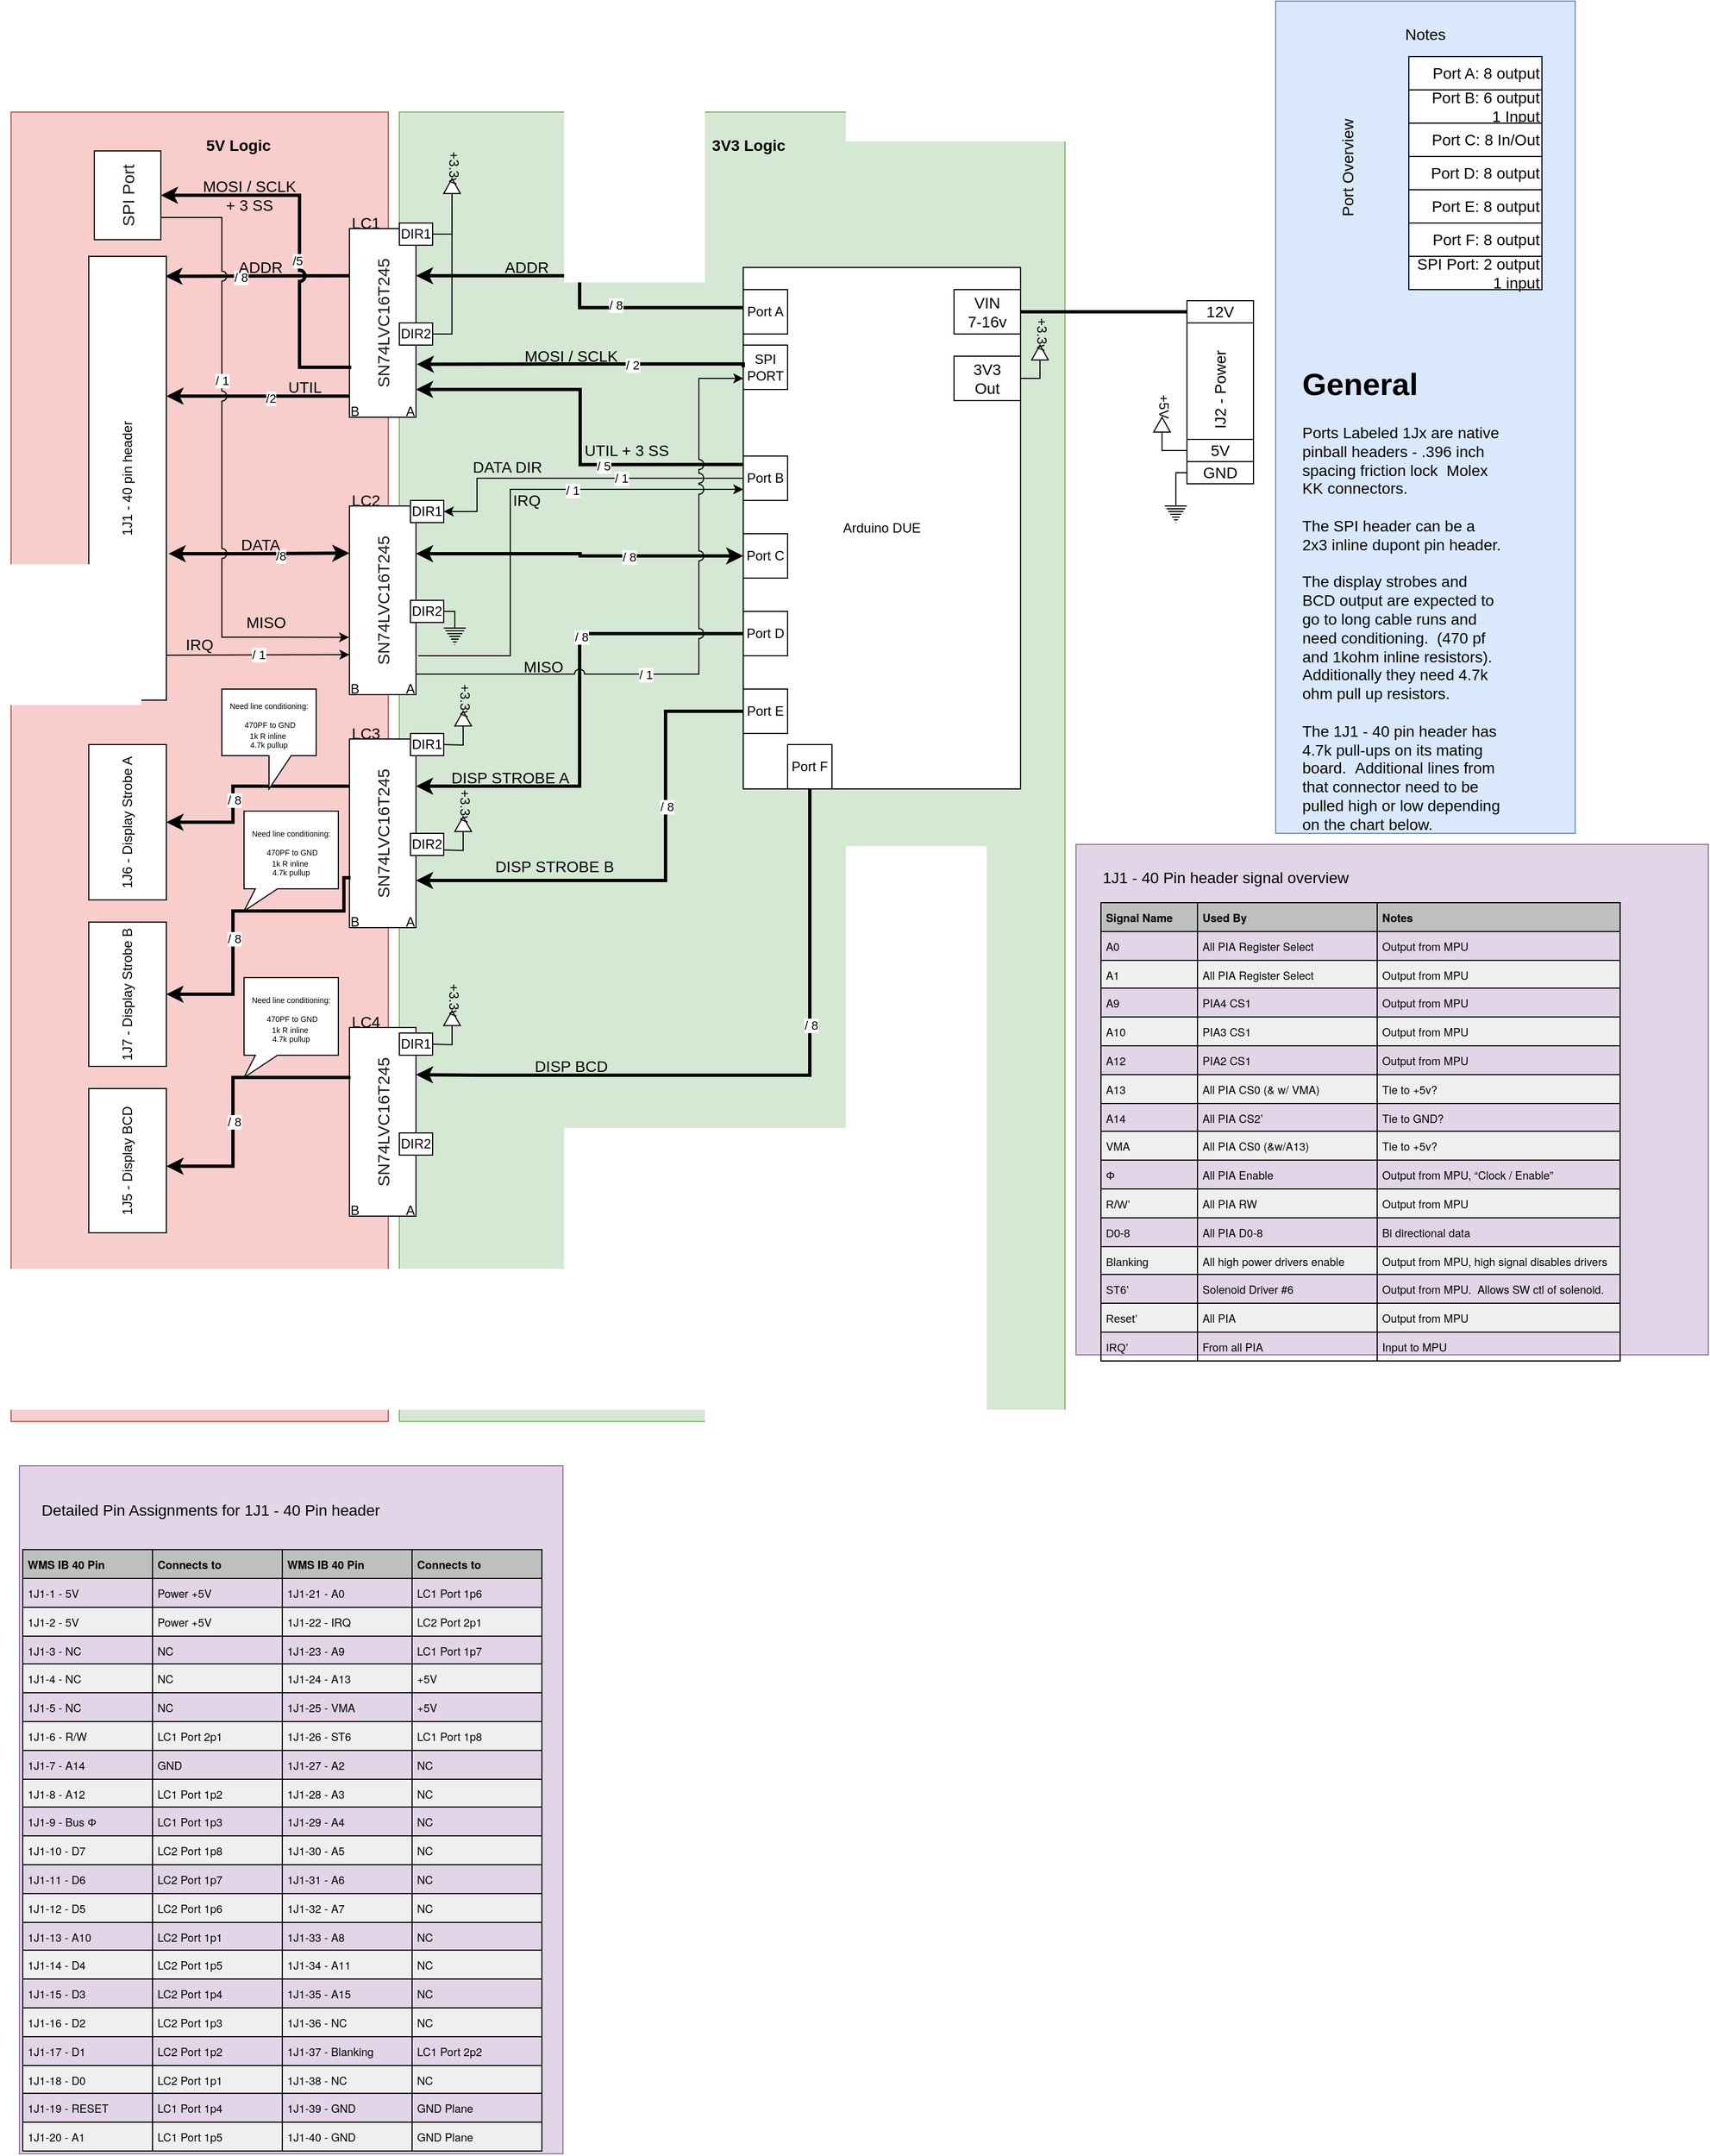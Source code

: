 <mxfile version="13.7.6" type="github">
  <diagram id="SoXRup_brWLeyRarDDfo" name="Page-1">
    <mxGraphModel dx="1313" dy="1292" grid="1" gridSize="10" guides="1" tooltips="1" connect="1" arrows="1" fold="1" page="1" pageScale="1" pageWidth="1600" pageHeight="1200" math="0" shadow="0">
      <root>
        <mxCell id="0" />
        <mxCell id="1" parent="0" />
        <mxCell id="7ul09Yu6RcDukH9-tw2m-157" value="" style="rounded=0;whiteSpace=wrap;html=1;fontSize=14;align=center;fillColor=#e1d5e7;strokeColor=#9673a6;" vertex="1" parent="1">
          <mxGeometry x="1000" y="770" width="570" height="460" as="geometry" />
        </mxCell>
        <mxCell id="7ul09Yu6RcDukH9-tw2m-152" value="" style="rounded=0;whiteSpace=wrap;html=1;fontSize=14;align=center;fillColor=#dae8fc;strokeColor=#6c8ebf;" vertex="1" parent="1">
          <mxGeometry x="1180" y="9.97" width="270" height="750.03" as="geometry" />
        </mxCell>
        <mxCell id="7ul09Yu6RcDukH9-tw2m-96" value="" style="rounded=0;whiteSpace=wrap;html=1;fillColor=#d5e8d4;strokeColor=#82b366;" vertex="1" parent="1">
          <mxGeometry x="390" y="110" width="600" height="1180" as="geometry" />
        </mxCell>
        <mxCell id="7ul09Yu6RcDukH9-tw2m-94" value="" style="rounded=0;whiteSpace=wrap;html=1;fillColor=#f8cecc;strokeColor=#b85450;" vertex="1" parent="1">
          <mxGeometry x="40" y="110" width="340" height="1180" as="geometry" />
        </mxCell>
        <mxCell id="7ul09Yu6RcDukH9-tw2m-10" style="edgeStyle=orthogonalEdgeStyle;rounded=0;orthogonalLoop=1;jettySize=auto;html=1;entryX=0.75;entryY=0;entryDx=0;entryDy=0;startArrow=classic;startFill=1;strokeWidth=3;" edge="1" parent="1" target="7ul09Yu6RcDukH9-tw2m-3">
          <mxGeometry relative="1" as="geometry">
            <mxPoint x="182" y="508" as="sourcePoint" />
            <Array as="points">
              <mxPoint x="264" y="508" />
            </Array>
          </mxGeometry>
        </mxCell>
        <mxCell id="7ul09Yu6RcDukH9-tw2m-76" value="/8" style="edgeLabel;html=1;align=center;verticalAlign=middle;resizable=0;points=[];" vertex="1" connectable="0" parent="7ul09Yu6RcDukH9-tw2m-10">
          <mxGeometry x="0.239" y="-2" relative="1" as="geometry">
            <mxPoint as="offset" />
          </mxGeometry>
        </mxCell>
        <mxCell id="7ul09Yu6RcDukH9-tw2m-1" value="1J1 - 40 pin header" style="rounded=0;whiteSpace=wrap;html=1;horizontal=0;" vertex="1" parent="1">
          <mxGeometry x="110" y="240" width="70" height="400" as="geometry" />
        </mxCell>
        <mxCell id="7ul09Yu6RcDukH9-tw2m-7" style="edgeStyle=orthogonalEdgeStyle;rounded=0;orthogonalLoop=1;jettySize=auto;html=1;exitX=0.75;exitY=0;exitDx=0;exitDy=0;strokeWidth=3;" edge="1" parent="1" source="7ul09Yu6RcDukH9-tw2m-2">
          <mxGeometry relative="1" as="geometry">
            <mxPoint x="179" y="258" as="targetPoint" />
            <Array as="points">
              <mxPoint x="179" y="258" />
            </Array>
          </mxGeometry>
        </mxCell>
        <mxCell id="7ul09Yu6RcDukH9-tw2m-26" value="/ 8" style="edgeLabel;html=1;align=center;verticalAlign=middle;resizable=0;points=[];" vertex="1" connectable="0" parent="7ul09Yu6RcDukH9-tw2m-7">
          <mxGeometry x="0.186" y="1" relative="1" as="geometry">
            <mxPoint as="offset" />
          </mxGeometry>
        </mxCell>
        <mxCell id="7ul09Yu6RcDukH9-tw2m-8" style="edgeStyle=orthogonalEdgeStyle;rounded=0;orthogonalLoop=1;jettySize=auto;html=1;exitX=0.112;exitY=0.028;exitDx=0;exitDy=0;strokeWidth=3;exitPerimeter=0;" edge="1" parent="1" source="7ul09Yu6RcDukH9-tw2m-2">
          <mxGeometry relative="1" as="geometry">
            <mxPoint x="180" y="366" as="targetPoint" />
            <Array as="points">
              <mxPoint x="180" y="366" />
            </Array>
          </mxGeometry>
        </mxCell>
        <mxCell id="7ul09Yu6RcDukH9-tw2m-77" value="/2" style="edgeLabel;html=1;align=center;verticalAlign=middle;resizable=0;points=[];" vertex="1" connectable="0" parent="7ul09Yu6RcDukH9-tw2m-8">
          <mxGeometry x="-0.127" y="2" relative="1" as="geometry">
            <mxPoint as="offset" />
          </mxGeometry>
        </mxCell>
        <mxCell id="7ul09Yu6RcDukH9-tw2m-2" value="&lt;span style=&quot;color: rgb(29 , 28 , 29) ; font-family: , &amp;#34;applelogo&amp;#34; , sans-serif ; font-size: 15px ; text-align: left ; background-color: rgb(255 , 255 , 255)&quot;&gt;SN74LVC16T245&lt;/span&gt;" style="rounded=0;whiteSpace=wrap;html=1;rotation=-90;" vertex="1" parent="1">
          <mxGeometry x="290" y="270" width="170" height="60" as="geometry" />
        </mxCell>
        <mxCell id="7ul09Yu6RcDukH9-tw2m-3" value="&lt;span style=&quot;color: rgb(29 , 28 , 29) ; font-family: , &amp;#34;applelogo&amp;#34; , sans-serif ; font-size: 15px ; text-align: left ; background-color: rgb(255 , 255 , 255)&quot;&gt;SN74LVC16T245&lt;/span&gt;" style="rounded=0;whiteSpace=wrap;html=1;rotation=-90;" vertex="1" parent="1">
          <mxGeometry x="290" y="520" width="170" height="60" as="geometry" />
        </mxCell>
        <mxCell id="7ul09Yu6RcDukH9-tw2m-4" value="&lt;span style=&quot;color: rgb(29 , 28 , 29) ; font-family: , &amp;#34;applelogo&amp;#34; , sans-serif ; font-size: 15px ; text-align: left ; background-color: rgb(255 , 255 , 255)&quot;&gt;SN74LVC16T245&lt;/span&gt;" style="rounded=0;whiteSpace=wrap;html=1;rotation=-90;" vertex="1" parent="1">
          <mxGeometry x="290" y="730" width="170" height="60" as="geometry" />
        </mxCell>
        <mxCell id="7ul09Yu6RcDukH9-tw2m-15" style="edgeStyle=orthogonalEdgeStyle;rounded=0;orthogonalLoop=1;jettySize=auto;html=1;exitX=0;exitY=0.077;exitDx=0;exitDy=0;entryX=0.75;entryY=1;entryDx=0;entryDy=0;startArrow=none;startFill=0;endArrow=classic;endFill=1;exitPerimeter=0;strokeWidth=3;sketch=0;" edge="1" parent="1" source="7ul09Yu6RcDukH9-tw2m-13" target="7ul09Yu6RcDukH9-tw2m-2">
          <mxGeometry relative="1" as="geometry" />
        </mxCell>
        <mxCell id="7ul09Yu6RcDukH9-tw2m-28" value="/ 8" style="edgeLabel;html=1;align=center;verticalAlign=middle;resizable=0;points=[];" vertex="1" connectable="0" parent="7ul09Yu6RcDukH9-tw2m-15">
          <mxGeometry x="-0.289" y="-2" relative="1" as="geometry">
            <mxPoint as="offset" />
          </mxGeometry>
        </mxCell>
        <mxCell id="7ul09Yu6RcDukH9-tw2m-16" style="edgeStyle=orthogonalEdgeStyle;rounded=0;orthogonalLoop=1;jettySize=auto;html=1;startArrow=none;startFill=0;endArrow=classic;endFill=1;strokeWidth=3;exitX=-0.017;exitY=0.192;exitDx=0;exitDy=0;exitPerimeter=0;" edge="1" parent="1" source="7ul09Yu6RcDukH9-tw2m-31">
          <mxGeometry relative="1" as="geometry">
            <mxPoint x="700" y="440" as="sourcePoint" />
            <mxPoint x="405" y="360" as="targetPoint" />
            <Array as="points">
              <mxPoint x="553" y="428" />
              <mxPoint x="553" y="360" />
              <mxPoint x="405" y="360" />
            </Array>
          </mxGeometry>
        </mxCell>
        <mxCell id="7ul09Yu6RcDukH9-tw2m-29" value="/ 5" style="edgeLabel;html=1;align=center;verticalAlign=middle;resizable=0;points=[];" vertex="1" connectable="0" parent="7ul09Yu6RcDukH9-tw2m-16">
          <mxGeometry x="-0.305" y="1" relative="1" as="geometry">
            <mxPoint as="offset" />
          </mxGeometry>
        </mxCell>
        <mxCell id="7ul09Yu6RcDukH9-tw2m-13" value="Arduino DUE" style="rounded=0;whiteSpace=wrap;html=1;" vertex="1" parent="1">
          <mxGeometry x="700" y="250" width="250" height="470" as="geometry" />
        </mxCell>
        <mxCell id="7ul09Yu6RcDukH9-tw2m-17" value="DIR1" style="rounded=0;whiteSpace=wrap;html=1;" vertex="1" parent="1">
          <mxGeometry x="390" y="210" width="30" height="20" as="geometry" />
        </mxCell>
        <mxCell id="7ul09Yu6RcDukH9-tw2m-18" value="DIR2" style="rounded=0;whiteSpace=wrap;html=1;" vertex="1" parent="1">
          <mxGeometry x="390" y="300" width="30" height="20" as="geometry" />
        </mxCell>
        <mxCell id="7ul09Yu6RcDukH9-tw2m-19" value="DIR1" style="rounded=0;whiteSpace=wrap;html=1;" vertex="1" parent="1">
          <mxGeometry x="400" y="460" width="30" height="20" as="geometry" />
        </mxCell>
        <mxCell id="7ul09Yu6RcDukH9-tw2m-71" style="edgeStyle=orthogonalEdgeStyle;rounded=0;sketch=0;jumpStyle=arc;jumpSize=9;orthogonalLoop=1;jettySize=auto;html=1;exitX=1;exitY=0.5;exitDx=0;exitDy=0;entryX=0.5;entryY=0;entryDx=0;entryDy=0;entryPerimeter=0;startArrow=none;startFill=0;endArrow=none;endFill=0;strokeWidth=1;" edge="1" parent="1" source="7ul09Yu6RcDukH9-tw2m-20" target="7ul09Yu6RcDukH9-tw2m-70">
          <mxGeometry relative="1" as="geometry" />
        </mxCell>
        <mxCell id="7ul09Yu6RcDukH9-tw2m-20" value="DIR2" style="rounded=0;whiteSpace=wrap;html=1;" vertex="1" parent="1">
          <mxGeometry x="400" y="550" width="30" height="20" as="geometry" />
        </mxCell>
        <mxCell id="7ul09Yu6RcDukH9-tw2m-21" value="DIR1" style="rounded=0;whiteSpace=wrap;html=1;" vertex="1" parent="1">
          <mxGeometry x="400" y="670" width="30" height="20" as="geometry" />
        </mxCell>
        <mxCell id="7ul09Yu6RcDukH9-tw2m-22" value="DIR2" style="rounded=0;whiteSpace=wrap;html=1;" vertex="1" parent="1">
          <mxGeometry x="400" y="760" width="30" height="20" as="geometry" />
        </mxCell>
        <mxCell id="7ul09Yu6RcDukH9-tw2m-23" value="+3.3v" style="pointerEvents=1;verticalLabelPosition=top;shadow=0;dashed=0;align=center;html=1;verticalAlign=bottom;shape=mxgraph.electrical.signal_sources.signal_ground;rotation=-180;horizontal=0;labelPosition=center;textDirection=ltr;" vertex="1" parent="1">
          <mxGeometry x="430" y="170" width="15" height="20" as="geometry" />
        </mxCell>
        <mxCell id="7ul09Yu6RcDukH9-tw2m-24" value="" style="endArrow=none;html=1;exitX=1;exitY=0.5;exitDx=0;exitDy=0;entryX=0.5;entryY=0;entryDx=0;entryDy=0;entryPerimeter=0;edgeStyle=orthogonalEdgeStyle;rounded=0;" edge="1" parent="1" source="7ul09Yu6RcDukH9-tw2m-17" target="7ul09Yu6RcDukH9-tw2m-23">
          <mxGeometry width="50" height="50" relative="1" as="geometry">
            <mxPoint x="440" y="200" as="sourcePoint" />
            <mxPoint x="490" y="150" as="targetPoint" />
          </mxGeometry>
        </mxCell>
        <mxCell id="7ul09Yu6RcDukH9-tw2m-25" value="" style="endArrow=none;html=1;exitX=1;exitY=0.5;exitDx=0;exitDy=0;edgeStyle=orthogonalEdgeStyle;rounded=0;entryX=0.504;entryY=0.25;entryDx=0;entryDy=0;entryPerimeter=0;" edge="1" parent="1" source="7ul09Yu6RcDukH9-tw2m-18" target="7ul09Yu6RcDukH9-tw2m-23">
          <mxGeometry width="50" height="50" relative="1" as="geometry">
            <mxPoint x="430" y="230" as="sourcePoint" />
            <mxPoint x="440" y="220" as="targetPoint" />
          </mxGeometry>
        </mxCell>
        <mxCell id="7ul09Yu6RcDukH9-tw2m-30" value="Port A" style="rounded=0;whiteSpace=wrap;html=1;" vertex="1" parent="1">
          <mxGeometry x="700" y="270" width="40" height="40" as="geometry" />
        </mxCell>
        <mxCell id="7ul09Yu6RcDukH9-tw2m-31" value="Port B" style="rounded=0;whiteSpace=wrap;html=1;" vertex="1" parent="1">
          <mxGeometry x="700" y="420" width="40" height="40" as="geometry" />
        </mxCell>
        <mxCell id="7ul09Yu6RcDukH9-tw2m-32" value="Port C" style="rounded=0;whiteSpace=wrap;html=1;" vertex="1" parent="1">
          <mxGeometry x="700" y="490" width="40" height="40" as="geometry" />
        </mxCell>
        <mxCell id="7ul09Yu6RcDukH9-tw2m-33" style="edgeStyle=orthogonalEdgeStyle;rounded=0;orthogonalLoop=1;jettySize=auto;html=1;exitX=0;exitY=0.5;exitDx=0;exitDy=0;startArrow=classic;startFill=1;endArrow=classic;endFill=1;strokeWidth=3;" edge="1" parent="1" source="7ul09Yu6RcDukH9-tw2m-32">
          <mxGeometry relative="1" as="geometry">
            <mxPoint x="695" y="465" as="sourcePoint" />
            <mxPoint x="405" y="508" as="targetPoint" />
            <Array as="points">
              <mxPoint x="553" y="510" />
              <mxPoint x="553" y="508" />
            </Array>
          </mxGeometry>
        </mxCell>
        <mxCell id="7ul09Yu6RcDukH9-tw2m-34" value="/ 8" style="edgeLabel;html=1;align=center;verticalAlign=middle;resizable=0;points=[];" vertex="1" connectable="0" parent="7ul09Yu6RcDukH9-tw2m-33">
          <mxGeometry x="-0.305" y="1" relative="1" as="geometry">
            <mxPoint as="offset" />
          </mxGeometry>
        </mxCell>
        <mxCell id="7ul09Yu6RcDukH9-tw2m-35" value="" style="endArrow=classic;html=1;strokeWidth=1;exitX=0;exitY=0.5;exitDx=0;exitDy=0;entryX=1;entryY=0.5;entryDx=0;entryDy=0;edgeStyle=orthogonalEdgeStyle;rounded=0;jumpStyle=arc;jumpSize=9;" edge="1" parent="1" source="7ul09Yu6RcDukH9-tw2m-31" target="7ul09Yu6RcDukH9-tw2m-19">
          <mxGeometry width="50" height="50" relative="1" as="geometry">
            <mxPoint x="440" y="530" as="sourcePoint" />
            <mxPoint x="490" y="480" as="targetPoint" />
            <Array as="points">
              <mxPoint x="460" y="440" />
              <mxPoint x="460" y="470" />
            </Array>
          </mxGeometry>
        </mxCell>
        <mxCell id="7ul09Yu6RcDukH9-tw2m-37" value="/ 1" style="edgeLabel;html=1;align=center;verticalAlign=middle;resizable=0;points=[];" vertex="1" connectable="0" parent="7ul09Yu6RcDukH9-tw2m-35">
          <mxGeometry x="-0.265" relative="1" as="geometry">
            <mxPoint as="offset" />
          </mxGeometry>
        </mxCell>
        <mxCell id="7ul09Yu6RcDukH9-tw2m-36" value="Port D" style="rounded=0;whiteSpace=wrap;html=1;" vertex="1" parent="1">
          <mxGeometry x="700" y="560" width="40" height="40" as="geometry" />
        </mxCell>
        <mxCell id="7ul09Yu6RcDukH9-tw2m-41" value="1J6 - Display Strobe A" style="rounded=0;whiteSpace=wrap;html=1;horizontal=0;" vertex="1" parent="1">
          <mxGeometry x="110" y="680" width="70" height="140" as="geometry" />
        </mxCell>
        <mxCell id="7ul09Yu6RcDukH9-tw2m-42" value="1J7 - Display Strobe B" style="rounded=0;whiteSpace=wrap;html=1;horizontal=0;" vertex="1" parent="1">
          <mxGeometry x="110" y="840" width="70" height="130" as="geometry" />
        </mxCell>
        <mxCell id="7ul09Yu6RcDukH9-tw2m-43" style="edgeStyle=orthogonalEdgeStyle;rounded=0;orthogonalLoop=1;jettySize=auto;html=1;exitX=0.75;exitY=0;exitDx=0;exitDy=0;strokeWidth=3;entryX=1;entryY=0.5;entryDx=0;entryDy=0;" edge="1" parent="1" source="7ul09Yu6RcDukH9-tw2m-4" target="7ul09Yu6RcDukH9-tw2m-41">
          <mxGeometry relative="1" as="geometry">
            <mxPoint x="355" y="267.5" as="sourcePoint" />
            <mxPoint x="220" y="760" as="targetPoint" />
            <Array as="points">
              <mxPoint x="240" y="718" />
              <mxPoint x="240" y="750" />
            </Array>
          </mxGeometry>
        </mxCell>
        <mxCell id="7ul09Yu6RcDukH9-tw2m-44" value="/ 8" style="edgeLabel;html=1;align=center;verticalAlign=middle;resizable=0;points=[];" vertex="1" connectable="0" parent="7ul09Yu6RcDukH9-tw2m-43">
          <mxGeometry x="0.186" y="1" relative="1" as="geometry">
            <mxPoint as="offset" />
          </mxGeometry>
        </mxCell>
        <mxCell id="7ul09Yu6RcDukH9-tw2m-45" style="edgeStyle=orthogonalEdgeStyle;rounded=0;orthogonalLoop=1;jettySize=auto;html=1;exitX=0.75;exitY=0;exitDx=0;exitDy=0;strokeWidth=3;entryX=1;entryY=0.5;entryDx=0;entryDy=0;" edge="1" parent="1" target="7ul09Yu6RcDukH9-tw2m-42">
          <mxGeometry relative="1" as="geometry">
            <mxPoint x="346" y="800" as="sourcePoint" />
            <mxPoint x="180" y="800.5" as="targetPoint" />
            <Array as="points">
              <mxPoint x="340" y="800" />
              <mxPoint x="340" y="830" />
              <mxPoint x="240" y="830" />
              <mxPoint x="240" y="905" />
            </Array>
          </mxGeometry>
        </mxCell>
        <mxCell id="7ul09Yu6RcDukH9-tw2m-46" value="/ 8" style="edgeLabel;html=1;align=center;verticalAlign=middle;resizable=0;points=[];" vertex="1" connectable="0" parent="7ul09Yu6RcDukH9-tw2m-45">
          <mxGeometry x="0.186" y="1" relative="1" as="geometry">
            <mxPoint as="offset" />
          </mxGeometry>
        </mxCell>
        <mxCell id="7ul09Yu6RcDukH9-tw2m-48" value="+3.3v" style="pointerEvents=1;verticalLabelPosition=top;shadow=0;dashed=0;align=center;html=1;verticalAlign=bottom;shape=mxgraph.electrical.signal_sources.signal_ground;rotation=-180;horizontal=0;labelPosition=center;textDirection=ltr;" vertex="1" parent="1">
          <mxGeometry x="440" y="649.97" width="15" height="20" as="geometry" />
        </mxCell>
        <mxCell id="7ul09Yu6RcDukH9-tw2m-49" value="" style="endArrow=none;html=1;strokeWidth=1;exitX=1;exitY=0.5;exitDx=0;exitDy=0;entryX=0.5;entryY=0;entryDx=0;entryDy=0;entryPerimeter=0;edgeStyle=orthogonalEdgeStyle;rounded=0;" edge="1" parent="1" target="7ul09Yu6RcDukH9-tw2m-48">
          <mxGeometry width="50" height="50" relative="1" as="geometry">
            <mxPoint x="430" y="679.97" as="sourcePoint" />
            <mxPoint x="490" y="519.97" as="targetPoint" />
          </mxGeometry>
        </mxCell>
        <mxCell id="7ul09Yu6RcDukH9-tw2m-50" value="+3.3v" style="pointerEvents=1;verticalLabelPosition=top;shadow=0;dashed=0;align=center;html=1;verticalAlign=bottom;shape=mxgraph.electrical.signal_sources.signal_ground;rotation=-180;horizontal=0;labelPosition=center;textDirection=ltr;" vertex="1" parent="1">
          <mxGeometry x="440" y="744.99" width="15" height="20" as="geometry" />
        </mxCell>
        <mxCell id="7ul09Yu6RcDukH9-tw2m-51" value="" style="endArrow=none;html=1;strokeWidth=1;exitX=1;exitY=0.5;exitDx=0;exitDy=0;entryX=0.5;entryY=0;entryDx=0;entryDy=0;entryPerimeter=0;edgeStyle=orthogonalEdgeStyle;rounded=0;" edge="1" parent="1" target="7ul09Yu6RcDukH9-tw2m-50">
          <mxGeometry width="50" height="50" relative="1" as="geometry">
            <mxPoint x="430" y="774.99" as="sourcePoint" />
            <mxPoint x="490" y="614.99" as="targetPoint" />
          </mxGeometry>
        </mxCell>
        <mxCell id="7ul09Yu6RcDukH9-tw2m-56" style="edgeStyle=orthogonalEdgeStyle;rounded=0;orthogonalLoop=1;jettySize=auto;html=1;exitX=0;exitY=0.5;exitDx=0;exitDy=0;entryX=0.75;entryY=1;entryDx=0;entryDy=0;startArrow=none;startFill=0;endArrow=classic;endFill=1;strokeWidth=3;" edge="1" parent="1" source="7ul09Yu6RcDukH9-tw2m-36" target="7ul09Yu6RcDukH9-tw2m-4">
          <mxGeometry relative="1" as="geometry">
            <mxPoint x="700" y="649.93" as="sourcePoint" />
            <mxPoint x="405" y="624.93" as="targetPoint" />
          </mxGeometry>
        </mxCell>
        <mxCell id="7ul09Yu6RcDukH9-tw2m-57" value="/ 8" style="edgeLabel;html=1;align=center;verticalAlign=middle;resizable=0;points=[];" vertex="1" connectable="0" parent="7ul09Yu6RcDukH9-tw2m-56">
          <mxGeometry x="-0.305" y="1" relative="1" as="geometry">
            <mxPoint as="offset" />
          </mxGeometry>
        </mxCell>
        <mxCell id="7ul09Yu6RcDukH9-tw2m-58" value="Port E" style="rounded=0;whiteSpace=wrap;html=1;" vertex="1" parent="1">
          <mxGeometry x="700" y="629.97" width="40" height="40" as="geometry" />
        </mxCell>
        <mxCell id="7ul09Yu6RcDukH9-tw2m-59" value="Port F" style="rounded=0;whiteSpace=wrap;html=1;" vertex="1" parent="1">
          <mxGeometry x="740" y="680" width="40" height="40" as="geometry" />
        </mxCell>
        <mxCell id="7ul09Yu6RcDukH9-tw2m-61" style="edgeStyle=orthogonalEdgeStyle;rounded=0;orthogonalLoop=1;jettySize=auto;html=1;exitX=0;exitY=0.5;exitDx=0;exitDy=0;entryX=0.25;entryY=1;entryDx=0;entryDy=0;startArrow=none;startFill=0;endArrow=classic;endFill=1;strokeWidth=3;" edge="1" parent="1" source="7ul09Yu6RcDukH9-tw2m-58" target="7ul09Yu6RcDukH9-tw2m-4">
          <mxGeometry relative="1" as="geometry">
            <mxPoint x="710" y="659.93" as="sourcePoint" />
            <mxPoint x="415" y="727.5" as="targetPoint" />
            <Array as="points">
              <mxPoint x="630" y="650" />
              <mxPoint x="630" y="803" />
            </Array>
          </mxGeometry>
        </mxCell>
        <mxCell id="7ul09Yu6RcDukH9-tw2m-62" value="/ 8" style="edgeLabel;html=1;align=center;verticalAlign=middle;resizable=0;points=[];" vertex="1" connectable="0" parent="7ul09Yu6RcDukH9-tw2m-61">
          <mxGeometry x="-0.305" y="1" relative="1" as="geometry">
            <mxPoint as="offset" />
          </mxGeometry>
        </mxCell>
        <mxCell id="7ul09Yu6RcDukH9-tw2m-63" value="A" style="text;html=1;strokeColor=none;fillColor=none;align=center;verticalAlign=middle;whiteSpace=wrap;rounded=0;" vertex="1" parent="1">
          <mxGeometry x="380" y="370" width="40" height="20" as="geometry" />
        </mxCell>
        <mxCell id="7ul09Yu6RcDukH9-tw2m-64" value="B" style="text;html=1;strokeColor=none;fillColor=none;align=center;verticalAlign=middle;whiteSpace=wrap;rounded=0;" vertex="1" parent="1">
          <mxGeometry x="330" y="370" width="40" height="20" as="geometry" />
        </mxCell>
        <mxCell id="7ul09Yu6RcDukH9-tw2m-65" value="A" style="text;html=1;strokeColor=none;fillColor=none;align=center;verticalAlign=middle;whiteSpace=wrap;rounded=0;" vertex="1" parent="1">
          <mxGeometry x="380" y="620" width="40" height="20" as="geometry" />
        </mxCell>
        <mxCell id="7ul09Yu6RcDukH9-tw2m-66" value="B" style="text;html=1;strokeColor=none;fillColor=none;align=center;verticalAlign=middle;whiteSpace=wrap;rounded=0;" vertex="1" parent="1">
          <mxGeometry x="330" y="620" width="40" height="20" as="geometry" />
        </mxCell>
        <mxCell id="7ul09Yu6RcDukH9-tw2m-67" value="A" style="text;html=1;strokeColor=none;fillColor=none;align=center;verticalAlign=middle;whiteSpace=wrap;rounded=0;" vertex="1" parent="1">
          <mxGeometry x="380" y="830" width="40" height="20" as="geometry" />
        </mxCell>
        <mxCell id="7ul09Yu6RcDukH9-tw2m-68" value="B" style="text;html=1;strokeColor=none;fillColor=none;align=center;verticalAlign=middle;whiteSpace=wrap;rounded=0;" vertex="1" parent="1">
          <mxGeometry x="330" y="830" width="40" height="20" as="geometry" />
        </mxCell>
        <mxCell id="7ul09Yu6RcDukH9-tw2m-70" value="" style="pointerEvents=1;verticalLabelPosition=bottom;shadow=0;dashed=0;align=center;html=1;verticalAlign=top;shape=mxgraph.electrical.signal_sources.protective_earth;" vertex="1" parent="1">
          <mxGeometry x="430" y="570" width="20" height="20" as="geometry" />
        </mxCell>
        <mxCell id="7ul09Yu6RcDukH9-tw2m-72" style="edgeStyle=orthogonalEdgeStyle;rounded=0;orthogonalLoop=1;jettySize=auto;html=1;startArrow=classic;startFill=1;endArrow=none;endFill=0;strokeWidth=1;entryX=0.206;entryY=1.033;entryDx=0;entryDy=0;entryPerimeter=0;exitX=0;exitY=0.75;exitDx=0;exitDy=0;" edge="1" parent="1" source="7ul09Yu6RcDukH9-tw2m-31" target="7ul09Yu6RcDukH9-tw2m-3">
          <mxGeometry relative="1" as="geometry">
            <mxPoint x="700" y="380" as="sourcePoint" />
            <mxPoint x="405" y="610" as="targetPoint" />
            <Array as="points">
              <mxPoint x="490" y="450" />
              <mxPoint x="490" y="600" />
            </Array>
          </mxGeometry>
        </mxCell>
        <mxCell id="7ul09Yu6RcDukH9-tw2m-73" value="/ 1" style="edgeLabel;html=1;align=center;verticalAlign=middle;resizable=0;points=[];" vertex="1" connectable="0" parent="7ul09Yu6RcDukH9-tw2m-72">
          <mxGeometry x="-0.305" y="1" relative="1" as="geometry">
            <mxPoint as="offset" />
          </mxGeometry>
        </mxCell>
        <mxCell id="7ul09Yu6RcDukH9-tw2m-74" value="/ 1" style="edgeStyle=orthogonalEdgeStyle;rounded=0;orthogonalLoop=1;jettySize=auto;html=1;exitX=0.25;exitY=0;exitDx=0;exitDy=0;strokeWidth=1;startArrow=classic;startFill=1;endArrow=none;endFill=0;" edge="1" parent="1">
          <mxGeometry relative="1" as="geometry">
            <mxPoint x="345" y="599" as="sourcePoint" />
            <mxPoint x="180" y="599.5" as="targetPoint" />
            <Array as="points">
              <mxPoint x="180" y="599.5" />
            </Array>
          </mxGeometry>
        </mxCell>
        <mxCell id="7ul09Yu6RcDukH9-tw2m-79" value="1J5 - Display BCD" style="rounded=0;whiteSpace=wrap;html=1;horizontal=0;" vertex="1" parent="1">
          <mxGeometry x="110" y="990" width="70" height="130" as="geometry" />
        </mxCell>
        <mxCell id="7ul09Yu6RcDukH9-tw2m-80" style="edgeStyle=orthogonalEdgeStyle;rounded=0;orthogonalLoop=1;jettySize=auto;html=1;exitX=0.5;exitY=1;exitDx=0;exitDy=0;entryX=0.75;entryY=1;entryDx=0;entryDy=0;startArrow=none;startFill=0;endArrow=classic;endFill=1;strokeWidth=3;" edge="1" parent="1" source="7ul09Yu6RcDukH9-tw2m-59" target="7ul09Yu6RcDukH9-tw2m-83">
          <mxGeometry relative="1" as="geometry">
            <mxPoint x="710" y="659.97" as="sourcePoint" />
            <mxPoint x="415" y="812.5" as="targetPoint" />
            <Array as="points">
              <mxPoint x="760" y="978" />
              <mxPoint x="460" y="978" />
            </Array>
          </mxGeometry>
        </mxCell>
        <mxCell id="7ul09Yu6RcDukH9-tw2m-81" value="/ 8" style="edgeLabel;html=1;align=center;verticalAlign=middle;resizable=0;points=[];" vertex="1" connectable="0" parent="7ul09Yu6RcDukH9-tw2m-80">
          <mxGeometry x="-0.305" y="1" relative="1" as="geometry">
            <mxPoint as="offset" />
          </mxGeometry>
        </mxCell>
        <mxCell id="7ul09Yu6RcDukH9-tw2m-82" value="SPI&lt;br&gt;PORT" style="rounded=0;whiteSpace=wrap;html=1;" vertex="1" parent="1">
          <mxGeometry x="700" y="320" width="40" height="40" as="geometry" />
        </mxCell>
        <mxCell id="7ul09Yu6RcDukH9-tw2m-83" value="&lt;span style=&quot;color: rgb(29 , 28 , 29) ; font-family: , &amp;#34;applelogo&amp;#34; , sans-serif ; font-size: 15px ; text-align: left ; background-color: rgb(255 , 255 , 255)&quot;&gt;SN74LVC16T245&lt;/span&gt;" style="rounded=0;whiteSpace=wrap;html=1;rotation=-90;" vertex="1" parent="1">
          <mxGeometry x="290" y="990" width="170" height="60" as="geometry" />
        </mxCell>
        <mxCell id="7ul09Yu6RcDukH9-tw2m-84" style="edgeStyle=orthogonalEdgeStyle;rounded=0;orthogonalLoop=1;jettySize=auto;html=1;exitX=0.75;exitY=0;exitDx=0;exitDy=0;strokeWidth=3;" edge="1" parent="1">
          <mxGeometry relative="1" as="geometry">
            <mxPoint x="346" y="980" as="sourcePoint" />
            <mxPoint x="180" y="1060" as="targetPoint" />
            <Array as="points">
              <mxPoint x="240" y="980" />
              <mxPoint x="240" y="1060" />
              <mxPoint x="180" y="1060" />
            </Array>
          </mxGeometry>
        </mxCell>
        <mxCell id="7ul09Yu6RcDukH9-tw2m-85" value="/ 8" style="edgeLabel;html=1;align=center;verticalAlign=middle;resizable=0;points=[];" vertex="1" connectable="0" parent="7ul09Yu6RcDukH9-tw2m-84">
          <mxGeometry x="0.186" y="1" relative="1" as="geometry">
            <mxPoint as="offset" />
          </mxGeometry>
        </mxCell>
        <mxCell id="7ul09Yu6RcDukH9-tw2m-86" value="DIR1" style="rounded=0;whiteSpace=wrap;html=1;" vertex="1" parent="1">
          <mxGeometry x="390" y="940" width="30" height="20" as="geometry" />
        </mxCell>
        <mxCell id="7ul09Yu6RcDukH9-tw2m-87" value="DIR2" style="rounded=0;whiteSpace=wrap;html=1;" vertex="1" parent="1">
          <mxGeometry x="390" y="1030" width="30" height="20" as="geometry" />
        </mxCell>
        <mxCell id="7ul09Yu6RcDukH9-tw2m-88" value="+3.3v" style="pointerEvents=1;verticalLabelPosition=top;shadow=0;dashed=0;align=center;html=1;verticalAlign=bottom;shape=mxgraph.electrical.signal_sources.signal_ground;rotation=-180;horizontal=0;labelPosition=center;textDirection=ltr;" vertex="1" parent="1">
          <mxGeometry x="430" y="919.97" width="15" height="20" as="geometry" />
        </mxCell>
        <mxCell id="7ul09Yu6RcDukH9-tw2m-89" value="" style="endArrow=none;html=1;strokeWidth=1;exitX=1;exitY=0.5;exitDx=0;exitDy=0;entryX=0.5;entryY=0;entryDx=0;entryDy=0;entryPerimeter=0;edgeStyle=orthogonalEdgeStyle;rounded=0;" edge="1" parent="1" target="7ul09Yu6RcDukH9-tw2m-88">
          <mxGeometry width="50" height="50" relative="1" as="geometry">
            <mxPoint x="420" y="949.97" as="sourcePoint" />
            <mxPoint x="480" y="789.97" as="targetPoint" />
          </mxGeometry>
        </mxCell>
        <mxCell id="7ul09Yu6RcDukH9-tw2m-90" value="A" style="text;html=1;strokeColor=none;fillColor=none;align=center;verticalAlign=middle;whiteSpace=wrap;rounded=0;" vertex="1" parent="1">
          <mxGeometry x="380" y="1090" width="40" height="20" as="geometry" />
        </mxCell>
        <mxCell id="7ul09Yu6RcDukH9-tw2m-91" value="B" style="text;html=1;strokeColor=none;fillColor=none;align=center;verticalAlign=middle;whiteSpace=wrap;rounded=0;" vertex="1" parent="1">
          <mxGeometry x="330" y="1090" width="40" height="20" as="geometry" />
        </mxCell>
        <mxCell id="7ul09Yu6RcDukH9-tw2m-97" value="5V Logic" style="text;html=1;strokeColor=none;fillColor=none;align=center;verticalAlign=middle;whiteSpace=wrap;rounded=0;fontSize=14;fontStyle=1" vertex="1" parent="1">
          <mxGeometry x="200" y="130" width="90" height="20" as="geometry" />
        </mxCell>
        <mxCell id="7ul09Yu6RcDukH9-tw2m-98" value="3V3 Logic" style="text;html=1;strokeColor=none;fillColor=none;align=center;verticalAlign=middle;whiteSpace=wrap;rounded=0;fontSize=14;fontStyle=1" vertex="1" parent="1">
          <mxGeometry x="660" y="130" width="90" height="20" as="geometry" />
        </mxCell>
        <mxCell id="7ul09Yu6RcDukH9-tw2m-99" value="VIN &lt;br&gt;7-16v" style="rounded=0;whiteSpace=wrap;html=1;fontSize=14;" vertex="1" parent="1">
          <mxGeometry x="890" y="270" width="60" height="40" as="geometry" />
        </mxCell>
        <mxCell id="7ul09Yu6RcDukH9-tw2m-100" value="IJ2 - Power" style="rounded=0;whiteSpace=wrap;html=1;fontSize=14;rotation=-90;" vertex="1" parent="1">
          <mxGeometry x="1050" y="330" width="160" height="60" as="geometry" />
        </mxCell>
        <mxCell id="7ul09Yu6RcDukH9-tw2m-101" value="12V" style="rounded=0;whiteSpace=wrap;html=1;fontSize=14;" vertex="1" parent="1">
          <mxGeometry x="1100" y="280" width="60" height="20" as="geometry" />
        </mxCell>
        <mxCell id="7ul09Yu6RcDukH9-tw2m-111" style="edgeStyle=orthogonalEdgeStyle;rounded=0;sketch=0;jumpStyle=arc;jumpSize=9;orthogonalLoop=1;jettySize=auto;html=1;exitX=0;exitY=0.5;exitDx=0;exitDy=0;entryX=0.5;entryY=0;entryDx=0;entryDy=0;entryPerimeter=0;startArrow=none;startFill=0;endArrow=none;endFill=0;strokeWidth=1;fontSize=14;" edge="1" parent="1" source="7ul09Yu6RcDukH9-tw2m-102" target="7ul09Yu6RcDukH9-tw2m-110">
          <mxGeometry relative="1" as="geometry" />
        </mxCell>
        <mxCell id="7ul09Yu6RcDukH9-tw2m-102" value="GND" style="rounded=0;whiteSpace=wrap;html=1;fontSize=14;" vertex="1" parent="1">
          <mxGeometry x="1100" y="425" width="60" height="20" as="geometry" />
        </mxCell>
        <mxCell id="7ul09Yu6RcDukH9-tw2m-103" value="5V" style="rounded=0;whiteSpace=wrap;html=1;fontSize=14;" vertex="1" parent="1">
          <mxGeometry x="1100" y="405" width="60" height="20" as="geometry" />
        </mxCell>
        <mxCell id="7ul09Yu6RcDukH9-tw2m-104" value="" style="endArrow=none;html=1;strokeWidth=3;fontSize=14;entryX=0;entryY=0.5;entryDx=0;entryDy=0;exitX=1;exitY=0.5;exitDx=0;exitDy=0;edgeStyle=orthogonalEdgeStyle;rounded=0;" edge="1" parent="1" source="7ul09Yu6RcDukH9-tw2m-99" target="7ul09Yu6RcDukH9-tw2m-101">
          <mxGeometry width="50" height="50" relative="1" as="geometry">
            <mxPoint x="1160" y="620" as="sourcePoint" />
            <mxPoint x="1210" y="570" as="targetPoint" />
          </mxGeometry>
        </mxCell>
        <mxCell id="7ul09Yu6RcDukH9-tw2m-107" style="edgeStyle=orthogonalEdgeStyle;rounded=0;sketch=0;jumpStyle=arc;jumpSize=9;orthogonalLoop=1;jettySize=auto;html=1;exitX=1;exitY=0.5;exitDx=0;exitDy=0;entryX=0.5;entryY=0;entryDx=0;entryDy=0;entryPerimeter=0;startArrow=none;startFill=0;endArrow=none;endFill=0;strokeWidth=1;fontSize=14;" edge="1" parent="1" source="7ul09Yu6RcDukH9-tw2m-105" target="7ul09Yu6RcDukH9-tw2m-106">
          <mxGeometry relative="1" as="geometry" />
        </mxCell>
        <mxCell id="7ul09Yu6RcDukH9-tw2m-105" value="3V3&lt;br&gt;Out" style="rounded=0;whiteSpace=wrap;html=1;fontSize=14;" vertex="1" parent="1">
          <mxGeometry x="890" y="330" width="60" height="40" as="geometry" />
        </mxCell>
        <mxCell id="7ul09Yu6RcDukH9-tw2m-106" value="+3.3v" style="pointerEvents=1;verticalLabelPosition=top;shadow=0;dashed=0;align=center;html=1;verticalAlign=bottom;shape=mxgraph.electrical.signal_sources.signal_ground;rotation=-180;horizontal=0;labelPosition=center;textDirection=ltr;" vertex="1" parent="1">
          <mxGeometry x="960" y="320" width="15" height="20" as="geometry" />
        </mxCell>
        <mxCell id="7ul09Yu6RcDukH9-tw2m-109" style="edgeStyle=orthogonalEdgeStyle;rounded=0;sketch=0;jumpStyle=arc;jumpSize=9;orthogonalLoop=1;jettySize=auto;html=1;exitX=0.5;exitY=0;exitDx=0;exitDy=0;exitPerimeter=0;entryX=0;entryY=0.5;entryDx=0;entryDy=0;startArrow=none;startFill=0;endArrow=none;endFill=0;strokeWidth=1;fontSize=14;" edge="1" parent="1" source="7ul09Yu6RcDukH9-tw2m-108" target="7ul09Yu6RcDukH9-tw2m-103">
          <mxGeometry relative="1" as="geometry">
            <Array as="points">
              <mxPoint x="1078" y="415" />
            </Array>
          </mxGeometry>
        </mxCell>
        <mxCell id="7ul09Yu6RcDukH9-tw2m-108" value="+5V" style="pointerEvents=1;verticalLabelPosition=top;shadow=0;dashed=0;align=center;html=1;verticalAlign=bottom;shape=mxgraph.electrical.signal_sources.signal_ground;rotation=-180;horizontal=0;labelPosition=center;textDirection=ltr;" vertex="1" parent="1">
          <mxGeometry x="1070" y="385" width="15" height="20" as="geometry" />
        </mxCell>
        <mxCell id="7ul09Yu6RcDukH9-tw2m-110" value="" style="pointerEvents=1;verticalLabelPosition=bottom;shadow=0;dashed=0;align=center;html=1;verticalAlign=top;shape=mxgraph.electrical.signal_sources.protective_earth;" vertex="1" parent="1">
          <mxGeometry x="1080" y="460" width="20" height="20" as="geometry" />
        </mxCell>
        <mxCell id="7ul09Yu6RcDukH9-tw2m-112" value="Port A: 8 output" style="rounded=0;whiteSpace=wrap;html=1;fontSize=14;align=right;" vertex="1" parent="1">
          <mxGeometry x="1300" y="60" width="120" height="30" as="geometry" />
        </mxCell>
        <mxCell id="7ul09Yu6RcDukH9-tw2m-113" value="Port B: 6 output&lt;br&gt;1 Input" style="rounded=0;whiteSpace=wrap;html=1;fontSize=14;align=right;" vertex="1" parent="1">
          <mxGeometry x="1300" y="90" width="120" height="30" as="geometry" />
        </mxCell>
        <mxCell id="7ul09Yu6RcDukH9-tw2m-114" value="Port C: 8 In/Out" style="rounded=0;whiteSpace=wrap;html=1;fontSize=14;align=right;" vertex="1" parent="1">
          <mxGeometry x="1300" y="120" width="120" height="30" as="geometry" />
        </mxCell>
        <mxCell id="7ul09Yu6RcDukH9-tw2m-115" value="Port D: 8 output" style="rounded=0;whiteSpace=wrap;html=1;fontSize=14;align=right;" vertex="1" parent="1">
          <mxGeometry x="1300" y="150" width="120" height="30" as="geometry" />
        </mxCell>
        <mxCell id="7ul09Yu6RcDukH9-tw2m-116" value="Port E: 8 output" style="rounded=0;whiteSpace=wrap;html=1;fontSize=14;align=right;" vertex="1" parent="1">
          <mxGeometry x="1300" y="180" width="120" height="30" as="geometry" />
        </mxCell>
        <mxCell id="7ul09Yu6RcDukH9-tw2m-117" value="Port F: 8 output" style="rounded=0;whiteSpace=wrap;html=1;fontSize=14;align=right;" vertex="1" parent="1">
          <mxGeometry x="1300" y="210" width="120" height="30" as="geometry" />
        </mxCell>
        <mxCell id="7ul09Yu6RcDukH9-tw2m-118" style="edgeStyle=orthogonalEdgeStyle;rounded=0;orthogonalLoop=1;jettySize=auto;html=1;startArrow=none;startFill=0;endArrow=classic;endFill=1;strokeWidth=3;exitX=0;exitY=0.5;exitDx=0;exitDy=0;" edge="1" parent="1" source="7ul09Yu6RcDukH9-tw2m-82">
          <mxGeometry relative="1" as="geometry">
            <mxPoint x="700.0" y="404.98" as="sourcePoint" />
            <mxPoint x="405.68" y="337.3" as="targetPoint" />
            <Array as="points">
              <mxPoint x="700" y="337" />
              <mxPoint x="554" y="337" />
            </Array>
          </mxGeometry>
        </mxCell>
        <mxCell id="7ul09Yu6RcDukH9-tw2m-119" value="/ 2" style="edgeLabel;html=1;align=center;verticalAlign=middle;resizable=0;points=[];" vertex="1" connectable="0" parent="7ul09Yu6RcDukH9-tw2m-118">
          <mxGeometry x="-0.305" y="1" relative="1" as="geometry">
            <mxPoint as="offset" />
          </mxGeometry>
        </mxCell>
        <mxCell id="7ul09Yu6RcDukH9-tw2m-120" value="&lt;span style=&quot;color: rgb(29 , 28 , 29) ; font-family: , &amp;#34;applelogo&amp;#34; , sans-serif ; font-size: 15px ; text-align: left ; background-color: rgb(255 , 255 , 255)&quot;&gt;SPI Port&lt;/span&gt;" style="rounded=0;whiteSpace=wrap;html=1;rotation=-90;" vertex="1" parent="1">
          <mxGeometry x="105" y="155" width="80" height="60" as="geometry" />
        </mxCell>
        <mxCell id="7ul09Yu6RcDukH9-tw2m-121" style="edgeStyle=orthogonalEdgeStyle;rounded=0;orthogonalLoop=1;jettySize=auto;html=1;exitX=0.112;exitY=0.028;exitDx=0;exitDy=0;strokeWidth=3;exitPerimeter=0;entryX=0.5;entryY=1;entryDx=0;entryDy=0;jumpStyle=arc;" edge="1" parent="1" target="7ul09Yu6RcDukH9-tw2m-120">
          <mxGeometry relative="1" as="geometry">
            <mxPoint x="346.68" y="340.0" as="sourcePoint" />
            <mxPoint x="180" y="340.04" as="targetPoint" />
            <Array as="points">
              <mxPoint x="300" y="340" />
              <mxPoint x="300" y="185" />
            </Array>
          </mxGeometry>
        </mxCell>
        <mxCell id="7ul09Yu6RcDukH9-tw2m-122" value="/5" style="edgeLabel;html=1;align=center;verticalAlign=middle;resizable=0;points=[];" vertex="1" connectable="0" parent="7ul09Yu6RcDukH9-tw2m-121">
          <mxGeometry x="-0.127" y="2" relative="1" as="geometry">
            <mxPoint as="offset" />
          </mxGeometry>
        </mxCell>
        <mxCell id="7ul09Yu6RcDukH9-tw2m-123" value="" style="endArrow=classic;html=1;strokeWidth=1;exitX=0.25;exitY=1;exitDx=0;exitDy=0;entryX=0.304;entryY=-0.006;entryDx=0;entryDy=0;edgeStyle=orthogonalEdgeStyle;rounded=0;jumpStyle=arc;jumpSize=9;entryPerimeter=0;" edge="1" parent="1" source="7ul09Yu6RcDukH9-tw2m-120" target="7ul09Yu6RcDukH9-tw2m-3">
          <mxGeometry width="50" height="50" relative="1" as="geometry">
            <mxPoint x="430" y="30" as="sourcePoint" />
            <mxPoint x="160" y="60" as="targetPoint" />
            <Array as="points">
              <mxPoint x="230" y="205" />
              <mxPoint x="230" y="583" />
            </Array>
          </mxGeometry>
        </mxCell>
        <mxCell id="7ul09Yu6RcDukH9-tw2m-124" value="/ 1" style="edgeLabel;html=1;align=center;verticalAlign=middle;resizable=0;points=[];" vertex="1" connectable="0" parent="7ul09Yu6RcDukH9-tw2m-123">
          <mxGeometry x="-0.265" relative="1" as="geometry">
            <mxPoint as="offset" />
          </mxGeometry>
        </mxCell>
        <mxCell id="7ul09Yu6RcDukH9-tw2m-125" value="MISO" style="text;html=1;strokeColor=none;fillColor=none;align=center;verticalAlign=middle;whiteSpace=wrap;rounded=0;fontSize=14;" vertex="1" parent="1">
          <mxGeometry x="250" y="560" width="40" height="20" as="geometry" />
        </mxCell>
        <mxCell id="7ul09Yu6RcDukH9-tw2m-127" value="MOSI / SCLK&lt;br&gt;+ 3 SS" style="text;html=1;strokeColor=none;fillColor=none;align=center;verticalAlign=middle;whiteSpace=wrap;rounded=0;fontSize=14;" vertex="1" parent="1">
          <mxGeometry x="200" y="175" width="110" height="20" as="geometry" />
        </mxCell>
        <mxCell id="7ul09Yu6RcDukH9-tw2m-128" value="MOSI / SCLK" style="text;html=1;strokeColor=none;fillColor=none;align=center;verticalAlign=middle;whiteSpace=wrap;rounded=0;fontSize=14;" vertex="1" parent="1">
          <mxGeometry x="490" y="320" width="110" height="20" as="geometry" />
        </mxCell>
        <mxCell id="7ul09Yu6RcDukH9-tw2m-132" value="ADDR" style="text;html=1;strokeColor=none;fillColor=none;align=center;verticalAlign=middle;whiteSpace=wrap;rounded=0;fontSize=14;" vertex="1" parent="1">
          <mxGeometry x="450" y="240" width="110" height="20" as="geometry" />
        </mxCell>
        <mxCell id="7ul09Yu6RcDukH9-tw2m-133" value="UTIL + 3 SS" style="text;html=1;strokeColor=none;fillColor=none;align=center;verticalAlign=middle;whiteSpace=wrap;rounded=0;fontSize=14;" vertex="1" parent="1">
          <mxGeometry x="540" y="405" width="110" height="20" as="geometry" />
        </mxCell>
        <mxCell id="7ul09Yu6RcDukH9-tw2m-135" value="UTIL" style="text;html=1;strokeColor=none;fillColor=none;align=center;verticalAlign=middle;whiteSpace=wrap;rounded=0;fontSize=14;" vertex="1" parent="1">
          <mxGeometry x="250" y="348" width="110" height="20" as="geometry" />
        </mxCell>
        <mxCell id="7ul09Yu6RcDukH9-tw2m-136" value="ADDR" style="text;html=1;strokeColor=none;fillColor=none;align=center;verticalAlign=middle;whiteSpace=wrap;rounded=0;fontSize=14;" vertex="1" parent="1">
          <mxGeometry x="210" y="240" width="110" height="20" as="geometry" />
        </mxCell>
        <mxCell id="7ul09Yu6RcDukH9-tw2m-137" value="DATA" style="text;html=1;strokeColor=none;fillColor=none;align=center;verticalAlign=middle;whiteSpace=wrap;rounded=0;fontSize=14;" vertex="1" parent="1">
          <mxGeometry x="210" y="490" width="110" height="20" as="geometry" />
        </mxCell>
        <mxCell id="7ul09Yu6RcDukH9-tw2m-138" value="" style="endArrow=classic;html=1;strokeWidth=1;entryX=0;entryY=0.75;entryDx=0;entryDy=0;edgeStyle=orthogonalEdgeStyle;rounded=0;jumpStyle=arc;jumpSize=9;exitX=0.109;exitY=0.998;exitDx=0;exitDy=0;exitPerimeter=0;" edge="1" parent="1" source="7ul09Yu6RcDukH9-tw2m-3" target="7ul09Yu6RcDukH9-tw2m-82">
          <mxGeometry width="50" height="50" relative="1" as="geometry">
            <mxPoint x="560" y="230" as="sourcePoint" />
            <mxPoint x="729.64" y="608.32" as="targetPoint" />
            <Array as="points">
              <mxPoint x="660" y="616" />
              <mxPoint x="660" y="350" />
            </Array>
          </mxGeometry>
        </mxCell>
        <mxCell id="7ul09Yu6RcDukH9-tw2m-139" value="/ 1" style="edgeLabel;html=1;align=center;verticalAlign=middle;resizable=0;points=[];" vertex="1" connectable="0" parent="7ul09Yu6RcDukH9-tw2m-138">
          <mxGeometry x="-0.265" relative="1" as="geometry">
            <mxPoint as="offset" />
          </mxGeometry>
        </mxCell>
        <mxCell id="7ul09Yu6RcDukH9-tw2m-140" value="MISO" style="text;html=1;strokeColor=none;fillColor=none;align=center;verticalAlign=middle;whiteSpace=wrap;rounded=0;fontSize=14;" vertex="1" parent="1">
          <mxGeometry x="500" y="600" width="40" height="20" as="geometry" />
        </mxCell>
        <mxCell id="7ul09Yu6RcDukH9-tw2m-141" value="IRQ" style="text;html=1;strokeColor=none;fillColor=none;align=center;verticalAlign=middle;whiteSpace=wrap;rounded=0;fontSize=14;" vertex="1" parent="1">
          <mxGeometry x="190" y="580" width="40" height="20" as="geometry" />
        </mxCell>
        <mxCell id="7ul09Yu6RcDukH9-tw2m-142" value="IRQ" style="text;html=1;strokeColor=none;fillColor=none;align=center;verticalAlign=middle;whiteSpace=wrap;rounded=0;fontSize=14;" vertex="1" parent="1">
          <mxGeometry x="485" y="450" width="40" height="20" as="geometry" />
        </mxCell>
        <mxCell id="7ul09Yu6RcDukH9-tw2m-143" value="DATA DIR" style="text;html=1;strokeColor=none;fillColor=none;align=center;verticalAlign=middle;whiteSpace=wrap;rounded=0;fontSize=14;" vertex="1" parent="1">
          <mxGeometry x="455" y="420" width="65" height="20" as="geometry" />
        </mxCell>
        <mxCell id="7ul09Yu6RcDukH9-tw2m-144" value="DISP STROBE A" style="text;html=1;strokeColor=none;fillColor=none;align=center;verticalAlign=middle;whiteSpace=wrap;rounded=0;fontSize=14;" vertex="1" parent="1">
          <mxGeometry x="430" y="700" width="120" height="20" as="geometry" />
        </mxCell>
        <mxCell id="7ul09Yu6RcDukH9-tw2m-145" value="DISP STROBE B" style="text;html=1;strokeColor=none;fillColor=none;align=center;verticalAlign=middle;whiteSpace=wrap;rounded=0;fontSize=14;" vertex="1" parent="1">
          <mxGeometry x="470" y="780" width="120" height="20" as="geometry" />
        </mxCell>
        <mxCell id="7ul09Yu6RcDukH9-tw2m-146" value="DISP BCD" style="text;html=1;strokeColor=none;fillColor=none;align=center;verticalAlign=middle;whiteSpace=wrap;rounded=0;fontSize=14;" vertex="1" parent="1">
          <mxGeometry x="485" y="960" width="120" height="20" as="geometry" />
        </mxCell>
        <mxCell id="7ul09Yu6RcDukH9-tw2m-147" value="&lt;div style=&quot;&quot;&gt;&lt;span style=&quot;font-size: 7px&quot;&gt;Need line conditioning:&lt;/span&gt;&lt;/div&gt;&lt;div style=&quot;&quot;&gt;&lt;span style=&quot;font-size: 7px&quot;&gt;&amp;nbsp;&lt;/span&gt;&lt;span style=&quot;font-size: 7px&quot;&gt;470PF to GND&lt;/span&gt;&lt;/div&gt;&lt;font style=&quot;font-size: 7px&quot;&gt;&lt;div style=&quot;&quot;&gt;1k R inline&amp;nbsp;&lt;/div&gt;&lt;div style=&quot;&quot;&gt;4.7k pullup&lt;/div&gt;&lt;/font&gt;" style="shape=callout;whiteSpace=wrap;html=1;perimeter=calloutPerimeter;fontSize=14;align=center;" vertex="1" parent="1">
          <mxGeometry x="230" y="630" width="85" height="90" as="geometry" />
        </mxCell>
        <mxCell id="7ul09Yu6RcDukH9-tw2m-149" value="&lt;div style=&quot;&quot;&gt;&lt;span style=&quot;font-size: 7px&quot;&gt;Need line conditioning:&lt;/span&gt;&lt;/div&gt;&lt;div style=&quot;&quot;&gt;&lt;span style=&quot;font-size: 7px&quot;&gt;&amp;nbsp;&lt;/span&gt;&lt;span style=&quot;font-size: 7px&quot;&gt;470PF to GND&lt;/span&gt;&lt;/div&gt;&lt;font style=&quot;font-size: 7px&quot;&gt;&lt;div style=&quot;&quot;&gt;1k R inline&amp;nbsp;&lt;/div&gt;&lt;div style=&quot;&quot;&gt;4.7k pullup&lt;/div&gt;&lt;/font&gt;" style="shape=callout;whiteSpace=wrap;html=1;perimeter=calloutPerimeter;fontSize=14;align=center;position2=0;size=20;position=0.12;" vertex="1" parent="1">
          <mxGeometry x="250" y="740" width="85" height="90" as="geometry" />
        </mxCell>
        <mxCell id="7ul09Yu6RcDukH9-tw2m-150" value="&lt;div style=&quot;&quot;&gt;&lt;span style=&quot;font-size: 7px&quot;&gt;Need line conditioning:&lt;/span&gt;&lt;/div&gt;&lt;div style=&quot;&quot;&gt;&lt;span style=&quot;font-size: 7px&quot;&gt;&amp;nbsp;&lt;/span&gt;&lt;span style=&quot;font-size: 7px&quot;&gt;470PF to GND&lt;/span&gt;&lt;/div&gt;&lt;font style=&quot;font-size: 7px&quot;&gt;&lt;div style=&quot;&quot;&gt;1k R inline&amp;nbsp;&lt;/div&gt;&lt;div style=&quot;&quot;&gt;4.7k pullup&lt;/div&gt;&lt;/font&gt;" style="shape=callout;whiteSpace=wrap;html=1;perimeter=calloutPerimeter;fontSize=14;align=center;position2=0;size=20;position=0.12;" vertex="1" parent="1">
          <mxGeometry x="250" y="890" width="85" height="90" as="geometry" />
        </mxCell>
        <mxCell id="7ul09Yu6RcDukH9-tw2m-151" value="SPI Port: 2 output&lt;br&gt;1 input" style="rounded=0;whiteSpace=wrap;html=1;fontSize=14;align=right;" vertex="1" parent="1">
          <mxGeometry x="1300" y="240" width="120" height="30" as="geometry" />
        </mxCell>
        <mxCell id="7ul09Yu6RcDukH9-tw2m-153" value="Notes" style="text;html=1;strokeColor=none;fillColor=none;align=center;verticalAlign=middle;whiteSpace=wrap;rounded=0;fontSize=14;" vertex="1" parent="1">
          <mxGeometry x="1295" y="30" width="40" height="20" as="geometry" />
        </mxCell>
        <mxCell id="7ul09Yu6RcDukH9-tw2m-154" value="Port Overview" style="text;html=1;strokeColor=none;fillColor=none;align=center;verticalAlign=middle;whiteSpace=wrap;rounded=0;fontSize=14;rotation=-90;" vertex="1" parent="1">
          <mxGeometry x="1200" y="150" width="90" height="20" as="geometry" />
        </mxCell>
        <mxCell id="7ul09Yu6RcDukH9-tw2m-155" value="&lt;h1 style=&quot;text-align: left&quot;&gt;General&lt;/h1&gt;&lt;p&gt;&lt;div style=&quot;text-align: left&quot;&gt;Ports Labeled 1Jx are native pinball headers - .396 inch spacing friction lock &amp;nbsp;Molex KK connectors.&lt;/div&gt;&lt;div style=&quot;text-align: left&quot;&gt;&lt;br&gt;&lt;/div&gt;&lt;div style=&quot;text-align: left&quot;&gt;The SPI header can be a 2x3 inline dupont pin header.&lt;/div&gt;&lt;div style=&quot;text-align: left&quot;&gt;&lt;br&gt;&lt;/div&gt;&lt;div style=&quot;text-align: left&quot;&gt;The display strobes and BCD output are expected to go to long cable runs and need conditioning. &amp;nbsp;(470 pf and 1kohm inline resistors). Additionally they need 4.7k ohm pull up resistors.&lt;/div&gt;&lt;div style=&quot;text-align: left&quot;&gt;&lt;br&gt;&lt;/div&gt;&lt;div style=&quot;text-align: left&quot;&gt;The 1J1 - 40 pin header has 4.7k pull-ups on its mating board. &amp;nbsp;Additional lines from that connector need to be pulled high or low depending on the chart below.&lt;/div&gt;&lt;/p&gt;" style="text;html=1;strokeColor=none;fillColor=none;spacing=5;spacingTop=-20;whiteSpace=wrap;overflow=hidden;rounded=0;fontSize=14;align=center;" vertex="1" parent="1">
          <mxGeometry x="1200" y="330" width="190" height="440" as="geometry" />
        </mxCell>
        <mxCell id="7ul09Yu6RcDukH9-tw2m-156" value="&lt;table cellspacing=&quot;0&quot; cellpadding=&quot;0&quot; style=&quot;color: rgb(0, 0, 0); font-style: normal; font-weight: normal; letter-spacing: normal; text-indent: 0px; text-transform: none; word-spacing: 0px; text-decoration: none; border-collapse: collapse;&quot;&gt;&lt;tbody&gt;&lt;tr&gt;&lt;td valign=&quot;top&quot; style=&quot;width: 78px ; height: 14px ; background-color: rgb(190 , 192 , 191) ; border: 1px solid rgb(0 , 0 , 0) ; padding: 4px&quot;&gt;&lt;p style=&quot;margin: 0px&quot;&gt;&lt;font face=&quot;Helvetica Neue&quot; size=&quot;2&quot; color=&quot;#000000&quot; style=&quot;font-style: normal ; font-weight: normal ; font-stretch: normal ; font-size: 10px ; line-height: normal ; font-family: &amp;quot;helvetica neue&amp;quot; ; color: rgb(0 , 0 , 0)&quot;&gt;&lt;b&gt;Signal Name&lt;/b&gt;&lt;/font&gt;&lt;/p&gt;&lt;/td&gt;&lt;td valign=&quot;top&quot; style=&quot;width: 153px ; height: 14px ; background-color: rgb(190 , 192 , 191) ; border: 1px solid rgb(0 , 0 , 0) ; padding: 4px&quot;&gt;&lt;p style=&quot;margin: 0px&quot;&gt;&lt;font face=&quot;Helvetica Neue&quot; size=&quot;2&quot; color=&quot;#000000&quot; style=&quot;font-style: normal ; font-weight: normal ; font-stretch: normal ; font-size: 10px ; line-height: normal ; font-family: &amp;quot;helvetica neue&amp;quot; ; color: rgb(0 , 0 , 0)&quot;&gt;&lt;b&gt;Used By&lt;/b&gt;&lt;/font&gt;&lt;/p&gt;&lt;/td&gt;&lt;td valign=&quot;top&quot; style=&quot;width: 210px ; height: 14px ; background-color: rgb(190 , 192 , 191) ; border: 1px solid rgb(0 , 0 , 0) ; padding: 4px&quot;&gt;&lt;p style=&quot;margin: 0px&quot;&gt;&lt;font face=&quot;Helvetica Neue&quot; size=&quot;2&quot; color=&quot;#000000&quot; style=&quot;font-style: normal ; font-weight: normal ; font-stretch: normal ; font-size: 10px ; line-height: normal ; font-family: &amp;quot;helvetica neue&amp;quot; ; color: rgb(0 , 0 , 0)&quot;&gt;&lt;b&gt;Notes&lt;/b&gt;&lt;/font&gt;&lt;/p&gt;&lt;/td&gt;&lt;/tr&gt;&lt;tr&gt;&lt;td valign=&quot;top&quot; style=&quot;width: 78px ; height: 14px ; border: 1px solid rgb(0 , 0 , 0) ; padding: 4px&quot;&gt;&lt;p style=&quot;margin: 0px&quot;&gt;&lt;font face=&quot;Helvetica Neue&quot; size=&quot;2&quot; color=&quot;#000000&quot; style=&quot;font-style: normal ; font-weight: normal ; font-stretch: normal ; font-size: 10px ; line-height: normal ; font-family: &amp;quot;helvetica neue&amp;quot; ; color: rgb(0 , 0 , 0)&quot;&gt;A0&lt;/font&gt;&lt;/p&gt;&lt;/td&gt;&lt;td valign=&quot;top&quot; style=&quot;width: 153px ; height: 14px ; border: 1px solid rgb(0 , 0 , 0) ; padding: 4px&quot;&gt;&lt;p style=&quot;margin: 0px&quot;&gt;&lt;font face=&quot;Helvetica Neue&quot; size=&quot;2&quot; color=&quot;#000000&quot; style=&quot;font-style: normal ; font-weight: normal ; font-stretch: normal ; font-size: 10px ; line-height: normal ; font-family: &amp;quot;helvetica neue&amp;quot; ; color: rgb(0 , 0 , 0)&quot;&gt;All PIA Register Select&lt;/font&gt;&lt;/p&gt;&lt;/td&gt;&lt;td valign=&quot;top&quot; style=&quot;width: 210px ; height: 14px ; border: 1px solid rgb(0 , 0 , 0) ; padding: 4px&quot;&gt;&lt;p style=&quot;margin: 0px&quot;&gt;&lt;font face=&quot;Helvetica Neue&quot; size=&quot;2&quot; color=&quot;#000000&quot; style=&quot;font-style: normal ; font-weight: normal ; font-stretch: normal ; font-size: 10px ; line-height: normal ; font-family: &amp;quot;helvetica neue&amp;quot; ; color: rgb(0 , 0 , 0)&quot;&gt;Output from MPU&lt;/font&gt;&lt;/p&gt;&lt;/td&gt;&lt;/tr&gt;&lt;tr&gt;&lt;td valign=&quot;top&quot; style=&quot;width: 78px ; height: 13px ; background-color: rgb(239 , 239 , 239) ; border: 1px solid rgb(0 , 0 , 0) ; padding: 4px&quot;&gt;&lt;p style=&quot;margin: 0px&quot;&gt;&lt;font face=&quot;Helvetica Neue&quot; size=&quot;2&quot; color=&quot;#000000&quot; style=&quot;font-style: normal ; font-weight: normal ; font-stretch: normal ; font-size: 10px ; line-height: normal ; font-family: &amp;quot;helvetica neue&amp;quot; ; color: rgb(0 , 0 , 0)&quot;&gt;A1&lt;/font&gt;&lt;/p&gt;&lt;/td&gt;&lt;td valign=&quot;top&quot; style=&quot;width: 153px ; height: 13px ; background-color: rgb(239 , 239 , 239) ; border: 1px solid rgb(0 , 0 , 0) ; padding: 4px&quot;&gt;&lt;p style=&quot;margin: 0px&quot;&gt;&lt;font face=&quot;Helvetica Neue&quot; size=&quot;2&quot; color=&quot;#000000&quot; style=&quot;font-style: normal ; font-weight: normal ; font-stretch: normal ; font-size: 10px ; line-height: normal ; font-family: &amp;quot;helvetica neue&amp;quot; ; color: rgb(0 , 0 , 0)&quot;&gt;All PIA Register Select&lt;/font&gt;&lt;/p&gt;&lt;/td&gt;&lt;td valign=&quot;top&quot; style=&quot;width: 210px ; height: 13px ; background-color: rgb(239 , 239 , 239) ; border: 1px solid rgb(0 , 0 , 0) ; padding: 4px&quot;&gt;&lt;p style=&quot;margin: 0px&quot;&gt;&lt;font face=&quot;Helvetica Neue&quot; size=&quot;2&quot; color=&quot;#000000&quot; style=&quot;font-style: normal ; font-weight: normal ; font-stretch: normal ; font-size: 10px ; line-height: normal ; font-family: &amp;quot;helvetica neue&amp;quot; ; color: rgb(0 , 0 , 0)&quot;&gt;Output from MPU&lt;/font&gt;&lt;/p&gt;&lt;/td&gt;&lt;/tr&gt;&lt;tr&gt;&lt;td valign=&quot;top&quot; style=&quot;width: 78px ; height: 14px ; border: 1px solid rgb(0 , 0 , 0) ; padding: 4px&quot;&gt;&lt;p style=&quot;margin: 0px&quot;&gt;&lt;font face=&quot;Helvetica Neue&quot; size=&quot;2&quot; color=&quot;#000000&quot; style=&quot;font-style: normal ; font-weight: normal ; font-stretch: normal ; font-size: 10px ; line-height: normal ; font-family: &amp;quot;helvetica neue&amp;quot; ; color: rgb(0 , 0 , 0)&quot;&gt;A9&lt;/font&gt;&lt;/p&gt;&lt;/td&gt;&lt;td valign=&quot;top&quot; style=&quot;width: 153px ; height: 14px ; border: 1px solid rgb(0 , 0 , 0) ; padding: 4px&quot;&gt;&lt;p style=&quot;margin: 0px&quot;&gt;&lt;font face=&quot;Helvetica Neue&quot; size=&quot;2&quot; color=&quot;#000000&quot; style=&quot;font-style: normal ; font-weight: normal ; font-stretch: normal ; font-size: 10px ; line-height: normal ; font-family: &amp;quot;helvetica neue&amp;quot; ; color: rgb(0 , 0 , 0)&quot;&gt;PIA4 CS1&lt;/font&gt;&lt;/p&gt;&lt;/td&gt;&lt;td valign=&quot;top&quot; style=&quot;width: 210px ; height: 14px ; border: 1px solid rgb(0 , 0 , 0) ; padding: 4px&quot;&gt;&lt;p style=&quot;margin: 0px&quot;&gt;&lt;font face=&quot;Helvetica Neue&quot; size=&quot;2&quot; color=&quot;#000000&quot; style=&quot;font-style: normal ; font-weight: normal ; font-stretch: normal ; font-size: 10px ; line-height: normal ; font-family: &amp;quot;helvetica neue&amp;quot; ; color: rgb(0 , 0 , 0)&quot;&gt;Output from MPU&lt;/font&gt;&lt;/p&gt;&lt;/td&gt;&lt;/tr&gt;&lt;tr&gt;&lt;td valign=&quot;top&quot; style=&quot;width: 78px ; height: 14px ; background-color: rgb(239 , 239 , 239) ; border: 1px solid rgb(0 , 0 , 0) ; padding: 4px&quot;&gt;&lt;p style=&quot;margin: 0px&quot;&gt;&lt;font face=&quot;Helvetica Neue&quot; size=&quot;2&quot; color=&quot;#000000&quot; style=&quot;font-style: normal ; font-weight: normal ; font-stretch: normal ; font-size: 10px ; line-height: normal ; font-family: &amp;quot;helvetica neue&amp;quot; ; color: rgb(0 , 0 , 0)&quot;&gt;A10&lt;/font&gt;&lt;/p&gt;&lt;/td&gt;&lt;td valign=&quot;top&quot; style=&quot;width: 153px ; height: 14px ; background-color: rgb(239 , 239 , 239) ; border: 1px solid rgb(0 , 0 , 0) ; padding: 4px&quot;&gt;&lt;p style=&quot;margin: 0px&quot;&gt;&lt;font face=&quot;Helvetica Neue&quot; size=&quot;2&quot; color=&quot;#000000&quot; style=&quot;font-style: normal ; font-weight: normal ; font-stretch: normal ; font-size: 10px ; line-height: normal ; font-family: &amp;quot;helvetica neue&amp;quot; ; color: rgb(0 , 0 , 0)&quot;&gt;PIA3 CS1&lt;/font&gt;&lt;/p&gt;&lt;/td&gt;&lt;td valign=&quot;top&quot; style=&quot;width: 210px ; height: 14px ; background-color: rgb(239 , 239 , 239) ; border: 1px solid rgb(0 , 0 , 0) ; padding: 4px&quot;&gt;&lt;p style=&quot;margin: 0px&quot;&gt;&lt;font face=&quot;Helvetica Neue&quot; size=&quot;2&quot; color=&quot;#000000&quot; style=&quot;font-style: normal ; font-weight: normal ; font-stretch: normal ; font-size: 10px ; line-height: normal ; font-family: &amp;quot;helvetica neue&amp;quot; ; color: rgb(0 , 0 , 0)&quot;&gt;Output from MPU&lt;/font&gt;&lt;/p&gt;&lt;/td&gt;&lt;/tr&gt;&lt;tr&gt;&lt;td valign=&quot;top&quot; style=&quot;width: 78px ; height: 14px ; border: 1px solid rgb(0 , 0 , 0) ; padding: 4px&quot;&gt;&lt;p style=&quot;margin: 0px&quot;&gt;&lt;font face=&quot;Helvetica Neue&quot; size=&quot;2&quot; color=&quot;#000000&quot; style=&quot;font-style: normal ; font-weight: normal ; font-stretch: normal ; font-size: 10px ; line-height: normal ; font-family: &amp;quot;helvetica neue&amp;quot; ; color: rgb(0 , 0 , 0)&quot;&gt;A12&lt;/font&gt;&lt;/p&gt;&lt;/td&gt;&lt;td valign=&quot;top&quot; style=&quot;width: 153px ; height: 14px ; border: 1px solid rgb(0 , 0 , 0) ; padding: 4px&quot;&gt;&lt;p style=&quot;margin: 0px&quot;&gt;&lt;font face=&quot;Helvetica Neue&quot; size=&quot;2&quot; color=&quot;#000000&quot; style=&quot;font-style: normal ; font-weight: normal ; font-stretch: normal ; font-size: 10px ; line-height: normal ; font-family: &amp;quot;helvetica neue&amp;quot; ; color: rgb(0 , 0 , 0)&quot;&gt;PIA2 CS1&lt;/font&gt;&lt;/p&gt;&lt;/td&gt;&lt;td valign=&quot;top&quot; style=&quot;width: 210px ; height: 14px ; border: 1px solid rgb(0 , 0 , 0) ; padding: 4px&quot;&gt;&lt;p style=&quot;margin: 0px&quot;&gt;&lt;font face=&quot;Helvetica Neue&quot; size=&quot;2&quot; color=&quot;#000000&quot; style=&quot;font-style: normal ; font-weight: normal ; font-stretch: normal ; font-size: 10px ; line-height: normal ; font-family: &amp;quot;helvetica neue&amp;quot; ; color: rgb(0 , 0 , 0)&quot;&gt;Output from MPU&lt;/font&gt;&lt;/p&gt;&lt;/td&gt;&lt;/tr&gt;&lt;tr&gt;&lt;td valign=&quot;top&quot; style=&quot;width: 78px ; height: 13px ; background-color: rgb(239 , 239 , 239) ; border: 1px solid rgb(0 , 0 , 0) ; padding: 4px&quot;&gt;&lt;p style=&quot;margin: 0px&quot;&gt;&lt;font face=&quot;Helvetica Neue&quot; size=&quot;2&quot; color=&quot;#000000&quot; style=&quot;font-style: normal ; font-weight: normal ; font-stretch: normal ; font-size: 10px ; line-height: normal ; font-family: &amp;quot;helvetica neue&amp;quot; ; color: rgb(0 , 0 , 0)&quot;&gt;A13&lt;/font&gt;&lt;/p&gt;&lt;/td&gt;&lt;td valign=&quot;top&quot; style=&quot;width: 153px ; height: 13px ; background-color: rgb(239 , 239 , 239) ; border: 1px solid rgb(0 , 0 , 0) ; padding: 4px&quot;&gt;&lt;p style=&quot;margin: 0px&quot;&gt;&lt;font face=&quot;Helvetica Neue&quot; size=&quot;2&quot; color=&quot;#000000&quot; style=&quot;font-style: normal ; font-weight: normal ; font-stretch: normal ; font-size: 10px ; line-height: normal ; font-family: &amp;quot;helvetica neue&amp;quot; ; color: rgb(0 , 0 , 0)&quot;&gt;All PIA CS0 (&amp;amp; w/ VMA)&lt;/font&gt;&lt;/p&gt;&lt;/td&gt;&lt;td valign=&quot;top&quot; style=&quot;width: 210px ; height: 13px ; background-color: rgb(239 , 239 , 239) ; border: 1px solid rgb(0 , 0 , 0) ; padding: 4px&quot;&gt;&lt;p style=&quot;margin: 0px&quot;&gt;&lt;font face=&quot;Helvetica Neue&quot; size=&quot;2&quot; color=&quot;#000000&quot; style=&quot;font-style: normal ; font-weight: normal ; font-stretch: normal ; font-size: 10px ; line-height: normal ; font-family: &amp;quot;helvetica neue&amp;quot; ; color: rgb(0 , 0 , 0)&quot;&gt;Tie to +5v?&lt;/font&gt;&lt;/p&gt;&lt;/td&gt;&lt;/tr&gt;&lt;tr&gt;&lt;td valign=&quot;top&quot; style=&quot;width: 78px ; height: 14px ; border: 1px solid rgb(0 , 0 , 0) ; padding: 4px&quot;&gt;&lt;p style=&quot;margin: 0px&quot;&gt;&lt;font face=&quot;Helvetica Neue&quot; size=&quot;2&quot; color=&quot;#000000&quot; style=&quot;font-style: normal ; font-weight: normal ; font-stretch: normal ; font-size: 10px ; line-height: normal ; font-family: &amp;quot;helvetica neue&amp;quot; ; color: rgb(0 , 0 , 0)&quot;&gt;A14&lt;/font&gt;&lt;/p&gt;&lt;/td&gt;&lt;td valign=&quot;top&quot; style=&quot;width: 153px ; height: 14px ; border: 1px solid rgb(0 , 0 , 0) ; padding: 4px&quot;&gt;&lt;p style=&quot;margin: 0px&quot;&gt;&lt;font face=&quot;Helvetica Neue&quot; size=&quot;2&quot; color=&quot;#000000&quot; style=&quot;font-style: normal ; font-weight: normal ; font-stretch: normal ; font-size: 10px ; line-height: normal ; font-family: &amp;quot;helvetica neue&amp;quot; ; color: rgb(0 , 0 , 0)&quot;&gt;All PIA CS2’&lt;/font&gt;&lt;/p&gt;&lt;/td&gt;&lt;td valign=&quot;top&quot; style=&quot;width: 210px ; height: 14px ; border: 1px solid rgb(0 , 0 , 0) ; padding: 4px&quot;&gt;&lt;p style=&quot;margin: 0px&quot;&gt;&lt;font face=&quot;Helvetica Neue&quot; size=&quot;2&quot; color=&quot;#000000&quot; style=&quot;font-style: normal ; font-weight: normal ; font-stretch: normal ; font-size: 10px ; line-height: normal ; font-family: &amp;quot;helvetica neue&amp;quot; ; color: rgb(0 , 0 , 0)&quot;&gt;Tie to GND?&lt;/font&gt;&lt;/p&gt;&lt;/td&gt;&lt;/tr&gt;&lt;tr&gt;&lt;td valign=&quot;top&quot; style=&quot;width: 78px ; height: 14px ; background-color: rgb(239 , 239 , 239) ; border: 1px solid rgb(0 , 0 , 0) ; padding: 4px&quot;&gt;&lt;p style=&quot;margin: 0px&quot;&gt;&lt;font face=&quot;Helvetica Neue&quot; size=&quot;2&quot; color=&quot;#000000&quot; style=&quot;font-style: normal ; font-weight: normal ; font-stretch: normal ; font-size: 10px ; line-height: normal ; font-family: &amp;quot;helvetica neue&amp;quot; ; color: rgb(0 , 0 , 0)&quot;&gt;VMA&lt;/font&gt;&lt;/p&gt;&lt;/td&gt;&lt;td valign=&quot;top&quot; style=&quot;width: 153px ; height: 14px ; background-color: rgb(239 , 239 , 239) ; border: 1px solid rgb(0 , 0 , 0) ; padding: 4px&quot;&gt;&lt;p style=&quot;margin: 0px&quot;&gt;&lt;font face=&quot;Helvetica Neue&quot; size=&quot;2&quot; color=&quot;#000000&quot; style=&quot;font-style: normal ; font-weight: normal ; font-stretch: normal ; font-size: 10px ; line-height: normal ; font-family: &amp;quot;helvetica neue&amp;quot; ; color: rgb(0 , 0 , 0)&quot;&gt;All PIA CS0 (&amp;amp;w/A13)&lt;/font&gt;&lt;/p&gt;&lt;/td&gt;&lt;td valign=&quot;top&quot; style=&quot;width: 210px ; height: 14px ; background-color: rgb(239 , 239 , 239) ; border: 1px solid rgb(0 , 0 , 0) ; padding: 4px&quot;&gt;&lt;p style=&quot;margin: 0px&quot;&gt;&lt;font face=&quot;Helvetica Neue&quot; size=&quot;2&quot; color=&quot;#000000&quot; style=&quot;font-style: normal ; font-weight: normal ; font-stretch: normal ; font-size: 10px ; line-height: normal ; font-family: &amp;quot;helvetica neue&amp;quot; ; color: rgb(0 , 0 , 0)&quot;&gt;Tie to +5v?&lt;/font&gt;&lt;/p&gt;&lt;/td&gt;&lt;/tr&gt;&lt;tr&gt;&lt;td valign=&quot;top&quot; style=&quot;width: 78px ; height: 14px ; border: 1px solid rgb(0 , 0 , 0) ; padding: 4px&quot;&gt;&lt;p style=&quot;margin: 0px&quot;&gt;&lt;font face=&quot;Helvetica&quot; size=&quot;2&quot; color=&quot;#000000&quot; style=&quot;font-style: normal ; font-weight: normal ; font-stretch: normal ; font-size: 10px ; line-height: normal ; font-family: &amp;quot;helvetica&amp;quot; ; color: rgb(0 , 0 , 0)&quot;&gt;Φ&lt;/font&gt;&lt;/p&gt;&lt;/td&gt;&lt;td valign=&quot;top&quot; style=&quot;width: 153px ; height: 14px ; border: 1px solid rgb(0 , 0 , 0) ; padding: 4px&quot;&gt;&lt;p style=&quot;margin: 0px&quot;&gt;&lt;font face=&quot;Helvetica Neue&quot; size=&quot;2&quot; color=&quot;#000000&quot; style=&quot;font-style: normal ; font-weight: normal ; font-stretch: normal ; font-size: 10px ; line-height: normal ; font-family: &amp;quot;helvetica neue&amp;quot; ; color: rgb(0 , 0 , 0)&quot;&gt;All PIA Enable&lt;/font&gt;&lt;/p&gt;&lt;/td&gt;&lt;td valign=&quot;top&quot; style=&quot;width: 210px ; height: 14px ; border: 1px solid rgb(0 , 0 , 0) ; padding: 4px&quot;&gt;&lt;p style=&quot;margin: 0px&quot;&gt;&lt;font face=&quot;Helvetica Neue&quot; size=&quot;2&quot; color=&quot;#000000&quot; style=&quot;font-style: normal ; font-weight: normal ; font-stretch: normal ; font-size: 10px ; line-height: normal ; font-family: &amp;quot;helvetica neue&amp;quot; ; color: rgb(0 , 0 , 0)&quot;&gt;Output from MPU, “Clock / Enable”&lt;/font&gt;&lt;/p&gt;&lt;/td&gt;&lt;/tr&gt;&lt;tr&gt;&lt;td valign=&quot;top&quot; style=&quot;width: 78px ; height: 13px ; background-color: rgb(239 , 239 , 239) ; border: 1px solid rgb(0 , 0 , 0) ; padding: 4px&quot;&gt;&lt;p style=&quot;margin: 0px&quot;&gt;&lt;font face=&quot;Helvetica&quot; size=&quot;2&quot; color=&quot;#000000&quot; style=&quot;font-style: normal ; font-weight: normal ; font-stretch: normal ; font-size: 10px ; line-height: normal ; font-family: &amp;quot;helvetica&amp;quot; ; color: rgb(0 , 0 , 0)&quot;&gt;R/W’&lt;/font&gt;&lt;/p&gt;&lt;/td&gt;&lt;td valign=&quot;top&quot; style=&quot;width: 153px ; height: 13px ; background-color: rgb(239 , 239 , 239) ; border: 1px solid rgb(0 , 0 , 0) ; padding: 4px&quot;&gt;&lt;p style=&quot;margin: 0px&quot;&gt;&lt;font face=&quot;Helvetica Neue&quot; size=&quot;2&quot; color=&quot;#000000&quot; style=&quot;font-style: normal ; font-weight: normal ; font-stretch: normal ; font-size: 10px ; line-height: normal ; font-family: &amp;quot;helvetica neue&amp;quot; ; color: rgb(0 , 0 , 0)&quot;&gt;All PIA RW&lt;/font&gt;&lt;/p&gt;&lt;/td&gt;&lt;td valign=&quot;top&quot; style=&quot;width: 210px ; height: 13px ; background-color: rgb(239 , 239 , 239) ; border: 1px solid rgb(0 , 0 , 0) ; padding: 4px&quot;&gt;&lt;p style=&quot;margin: 0px&quot;&gt;&lt;font face=&quot;Helvetica Neue&quot; size=&quot;2&quot; color=&quot;#000000&quot; style=&quot;font-style: normal ; font-weight: normal ; font-stretch: normal ; font-size: 10px ; line-height: normal ; font-family: &amp;quot;helvetica neue&amp;quot; ; color: rgb(0 , 0 , 0)&quot;&gt;Output from MPU&lt;/font&gt;&lt;/p&gt;&lt;/td&gt;&lt;/tr&gt;&lt;tr&gt;&lt;td valign=&quot;top&quot; style=&quot;width: 78px ; height: 14px ; border: 1px solid rgb(0 , 0 , 0) ; padding: 4px&quot;&gt;&lt;p style=&quot;margin: 0px&quot;&gt;&lt;font face=&quot;Helvetica&quot; size=&quot;2&quot; color=&quot;#000000&quot; style=&quot;font-style: normal ; font-weight: normal ; font-stretch: normal ; font-size: 10px ; line-height: normal ; font-family: &amp;quot;helvetica&amp;quot; ; color: rgb(0 , 0 , 0)&quot;&gt;D0-8&lt;/font&gt;&lt;/p&gt;&lt;/td&gt;&lt;td valign=&quot;top&quot; style=&quot;width: 153px ; height: 14px ; border: 1px solid rgb(0 , 0 , 0) ; padding: 4px&quot;&gt;&lt;p style=&quot;margin: 0px&quot;&gt;&lt;font face=&quot;Helvetica Neue&quot; size=&quot;2&quot; color=&quot;#000000&quot; style=&quot;font-style: normal ; font-weight: normal ; font-stretch: normal ; font-size: 10px ; line-height: normal ; font-family: &amp;quot;helvetica neue&amp;quot; ; color: rgb(0 , 0 , 0)&quot;&gt;All PIA D0-8&lt;/font&gt;&lt;/p&gt;&lt;/td&gt;&lt;td valign=&quot;top&quot; style=&quot;width: 210px ; height: 14px ; border: 1px solid rgb(0 , 0 , 0) ; padding: 4px&quot;&gt;&lt;p style=&quot;margin: 0px&quot;&gt;&lt;font face=&quot;Helvetica Neue&quot; size=&quot;2&quot; color=&quot;#000000&quot; style=&quot;font-style: normal ; font-weight: normal ; font-stretch: normal ; font-size: 10px ; line-height: normal ; font-family: &amp;quot;helvetica neue&amp;quot; ; color: rgb(0 , 0 , 0)&quot;&gt;Bi directional data&lt;/font&gt;&lt;/p&gt;&lt;/td&gt;&lt;/tr&gt;&lt;tr&gt;&lt;td valign=&quot;top&quot; style=&quot;width: 78px ; height: 14px ; background-color: rgb(239 , 239 , 239) ; border: 1px solid rgb(0 , 0 , 0) ; padding: 4px&quot;&gt;&lt;p style=&quot;margin: 0px&quot;&gt;&lt;font face=&quot;Helvetica&quot; size=&quot;2&quot; color=&quot;#000000&quot; style=&quot;font-style: normal ; font-weight: normal ; font-stretch: normal ; font-size: 10px ; line-height: normal ; font-family: &amp;quot;helvetica&amp;quot; ; color: rgb(0 , 0 , 0)&quot;&gt;Blanking&lt;/font&gt;&lt;/p&gt;&lt;/td&gt;&lt;td valign=&quot;top&quot; style=&quot;width: 153px ; height: 14px ; background-color: rgb(239 , 239 , 239) ; border: 1px solid rgb(0 , 0 , 0) ; padding: 4px&quot;&gt;&lt;p style=&quot;margin: 0px&quot;&gt;&lt;font face=&quot;Helvetica Neue&quot; size=&quot;2&quot; color=&quot;#000000&quot; style=&quot;font-style: normal ; font-weight: normal ; font-stretch: normal ; font-size: 10px ; line-height: normal ; font-family: &amp;quot;helvetica neue&amp;quot; ; color: rgb(0 , 0 , 0)&quot;&gt;All high power drivers enable&lt;/font&gt;&lt;/p&gt;&lt;/td&gt;&lt;td valign=&quot;top&quot; style=&quot;width: 210px ; height: 14px ; background-color: rgb(239 , 239 , 239) ; border: 1px solid rgb(0 , 0 , 0) ; padding: 4px&quot;&gt;&lt;p style=&quot;margin: 0px&quot;&gt;&lt;font face=&quot;Helvetica Neue&quot; size=&quot;2&quot; color=&quot;#000000&quot; style=&quot;font-style: normal ; font-weight: normal ; font-stretch: normal ; font-size: 10px ; line-height: normal ; font-family: &amp;quot;helvetica neue&amp;quot; ; color: rgb(0 , 0 , 0)&quot;&gt;Output from MPU, high signal disables drivers&lt;/font&gt;&lt;/p&gt;&lt;/td&gt;&lt;/tr&gt;&lt;tr&gt;&lt;td valign=&quot;top&quot; style=&quot;width: 78px ; height: 14px ; border: 1px solid rgb(0 , 0 , 0) ; padding: 4px&quot;&gt;&lt;p style=&quot;margin: 0px&quot;&gt;&lt;font face=&quot;Helvetica&quot; size=&quot;2&quot; color=&quot;#000000&quot; style=&quot;font-style: normal ; font-weight: normal ; font-stretch: normal ; font-size: 10px ; line-height: normal ; font-family: &amp;quot;helvetica&amp;quot; ; color: rgb(0 , 0 , 0)&quot;&gt;ST6’&lt;/font&gt;&lt;/p&gt;&lt;/td&gt;&lt;td valign=&quot;top&quot; style=&quot;width: 153px ; height: 14px ; border: 1px solid rgb(0 , 0 , 0) ; padding: 4px&quot;&gt;&lt;p style=&quot;margin: 0px&quot;&gt;&lt;font face=&quot;Helvetica Neue&quot; size=&quot;2&quot; color=&quot;#000000&quot; style=&quot;font-style: normal ; font-weight: normal ; font-stretch: normal ; font-size: 10px ; line-height: normal ; font-family: &amp;quot;helvetica neue&amp;quot; ; color: rgb(0 , 0 , 0)&quot;&gt;Solenoid Driver #6&lt;/font&gt;&lt;/p&gt;&lt;/td&gt;&lt;td valign=&quot;top&quot; style=&quot;width: 210px ; height: 14px ; border: 1px solid rgb(0 , 0 , 0) ; padding: 4px&quot;&gt;&lt;p style=&quot;margin: 0px&quot;&gt;&lt;font face=&quot;Helvetica Neue&quot; size=&quot;2&quot; color=&quot;#000000&quot; style=&quot;font-style: normal ; font-weight: normal ; font-stretch: normal ; font-size: 10px ; line-height: normal ; font-family: &amp;quot;helvetica neue&amp;quot; ; color: rgb(0 , 0 , 0)&quot;&gt;Output from MPU.&lt;span class=&quot;Apple-converted-space&quot;&gt;&amp;nbsp;&lt;span class=&quot;Apple-converted-space&quot;&gt;&amp;nbsp;&lt;/span&gt;&lt;/span&gt;Allows SW ctl of solenoid.&lt;/font&gt;&lt;/p&gt;&lt;/td&gt;&lt;/tr&gt;&lt;tr&gt;&lt;td valign=&quot;top&quot; style=&quot;width: 78px ; height: 13px ; background-color: rgb(239 , 239 , 239) ; border: 1px solid rgb(0 , 0 , 0) ; padding: 4px&quot;&gt;&lt;p style=&quot;margin: 0px&quot;&gt;&lt;font face=&quot;Helvetica&quot; size=&quot;2&quot; color=&quot;#000000&quot; style=&quot;font-style: normal ; font-weight: normal ; font-stretch: normal ; font-size: 10px ; line-height: normal ; font-family: &amp;quot;helvetica&amp;quot; ; color: rgb(0 , 0 , 0)&quot;&gt;Reset’&lt;/font&gt;&lt;/p&gt;&lt;/td&gt;&lt;td valign=&quot;top&quot; style=&quot;width: 153px ; height: 13px ; background-color: rgb(239 , 239 , 239) ; border: 1px solid rgb(0 , 0 , 0) ; padding: 4px&quot;&gt;&lt;p style=&quot;margin: 0px&quot;&gt;&lt;font face=&quot;Helvetica Neue&quot; size=&quot;2&quot; color=&quot;#000000&quot; style=&quot;font-style: normal ; font-weight: normal ; font-stretch: normal ; font-size: 10px ; line-height: normal ; font-family: &amp;quot;helvetica neue&amp;quot; ; color: rgb(0 , 0 , 0)&quot;&gt;All PIA&lt;/font&gt;&lt;/p&gt;&lt;/td&gt;&lt;td valign=&quot;top&quot; style=&quot;width: 210px ; height: 13px ; background-color: rgb(239 , 239 , 239) ; border: 1px solid rgb(0 , 0 , 0) ; padding: 4px&quot;&gt;&lt;p style=&quot;margin: 0px&quot;&gt;&lt;font face=&quot;Helvetica Neue&quot; size=&quot;2&quot; color=&quot;#000000&quot; style=&quot;font-style: normal ; font-weight: normal ; font-stretch: normal ; font-size: 10px ; line-height: normal ; font-family: &amp;quot;helvetica neue&amp;quot; ; color: rgb(0 , 0 , 0)&quot;&gt;Output from MPU&lt;/font&gt;&lt;/p&gt;&lt;/td&gt;&lt;/tr&gt;&lt;tr&gt;&lt;td valign=&quot;top&quot; style=&quot;width: 78px ; height: 14px ; border: 1px solid rgb(0 , 0 , 0) ; padding: 4px&quot;&gt;&lt;p style=&quot;margin: 0px&quot;&gt;&lt;font face=&quot;Helvetica&quot; size=&quot;2&quot; color=&quot;#000000&quot; style=&quot;font-style: normal ; font-weight: normal ; font-stretch: normal ; font-size: 10px ; line-height: normal ; font-family: &amp;quot;helvetica&amp;quot; ; color: rgb(0 , 0 , 0)&quot;&gt;IRQ’&lt;/font&gt;&lt;/p&gt;&lt;/td&gt;&lt;td valign=&quot;top&quot; style=&quot;width: 153px ; height: 14px ; border: 1px solid rgb(0 , 0 , 0) ; padding: 4px&quot;&gt;&lt;p style=&quot;margin: 0px&quot;&gt;&lt;font face=&quot;Helvetica Neue&quot; size=&quot;2&quot; color=&quot;#000000&quot; style=&quot;font-style: normal ; font-weight: normal ; font-stretch: normal ; font-size: 10px ; line-height: normal ; font-family: &amp;quot;helvetica neue&amp;quot; ; color: rgb(0 , 0 , 0)&quot;&gt;From all PIA&lt;/font&gt;&lt;/p&gt;&lt;/td&gt;&lt;td valign=&quot;top&quot; style=&quot;width: 210px ; height: 14px ; border: 1px solid rgb(0 , 0 , 0) ; padding: 4px&quot;&gt;&lt;p style=&quot;margin: 0px&quot;&gt;&lt;font face=&quot;Helvetica Neue&quot; size=&quot;2&quot; color=&quot;#000000&quot; style=&quot;font-style: normal ; font-weight: normal ; font-stretch: normal ; font-size: 10px ; line-height: normal ; font-family: &amp;quot;helvetica neue&amp;quot; ; color: rgb(0 , 0 , 0)&quot;&gt;Input to MPU&lt;/font&gt;&lt;/p&gt;&lt;/td&gt;&lt;/tr&gt;&lt;/tbody&gt;&lt;/table&gt;" style="text;whiteSpace=wrap;html=1;fontSize=14;" vertex="1" parent="1">
          <mxGeometry x="1020" y="815" width="490" height="430" as="geometry" />
        </mxCell>
        <mxCell id="7ul09Yu6RcDukH9-tw2m-158" value="1J1 - 40 Pin header signal overview" style="text;html=1;strokeColor=none;fillColor=none;align=center;verticalAlign=middle;whiteSpace=wrap;rounded=0;fontSize=14;" vertex="1" parent="1">
          <mxGeometry x="1020" y="790" width="230" height="20" as="geometry" />
        </mxCell>
        <mxCell id="7ul09Yu6RcDukH9-tw2m-159" value="LC1" style="text;html=1;strokeColor=none;fillColor=none;align=center;verticalAlign=middle;whiteSpace=wrap;rounded=0;fontSize=14;" vertex="1" parent="1">
          <mxGeometry x="340" y="200" width="40" height="20" as="geometry" />
        </mxCell>
        <mxCell id="7ul09Yu6RcDukH9-tw2m-160" value="LC2" style="text;html=1;strokeColor=none;fillColor=none;align=center;verticalAlign=middle;whiteSpace=wrap;rounded=0;fontSize=14;" vertex="1" parent="1">
          <mxGeometry x="340" y="450" width="40" height="20" as="geometry" />
        </mxCell>
        <mxCell id="7ul09Yu6RcDukH9-tw2m-161" value="LC3" style="text;html=1;strokeColor=none;fillColor=none;align=center;verticalAlign=middle;whiteSpace=wrap;rounded=0;fontSize=14;" vertex="1" parent="1">
          <mxGeometry x="340" y="660" width="40" height="20" as="geometry" />
        </mxCell>
        <mxCell id="7ul09Yu6RcDukH9-tw2m-162" value="LC4" style="text;html=1;strokeColor=none;fillColor=none;align=center;verticalAlign=middle;whiteSpace=wrap;rounded=0;fontSize=14;" vertex="1" parent="1">
          <mxGeometry x="340" y="920" width="40" height="20" as="geometry" />
        </mxCell>
        <mxCell id="7ul09Yu6RcDukH9-tw2m-164" value="&lt;table cellspacing=&quot;0&quot; cellpadding=&quot;0&quot; style=&quot;color: rgb(0, 0, 0); font-style: normal; font-weight: normal; letter-spacing: normal; text-indent: 0px; text-transform: none; word-spacing: 0px; text-decoration: none; border-collapse: collapse;&quot;&gt;&lt;tbody&gt;&lt;tr&gt;&lt;td valign=&quot;top&quot; style=&quot;width: 108px ; height: 14px ; background-color: rgb(190 , 192 , 191) ; border: 1px solid rgb(0 , 0 , 0) ; padding: 4px&quot;&gt;&lt;p style=&quot;margin: 0px&quot;&gt;&lt;font face=&quot;Helvetica Neue&quot; size=&quot;2&quot; color=&quot;#000000&quot; style=&quot;font-style: normal ; font-weight: normal ; font-stretch: normal ; font-size: 10px ; line-height: normal ; font-family: &amp;quot;helvetica neue&amp;quot; ; color: rgb(0 , 0 , 0)&quot;&gt;&lt;b&gt;WMS IB 40 Pin&lt;/b&gt;&lt;/font&gt;&lt;/p&gt;&lt;/td&gt;&lt;td valign=&quot;top&quot; style=&quot;width: 108px ; height: 14px ; background-color: rgb(190 , 192 , 191) ; border: 1px solid rgb(0 , 0 , 0) ; padding: 4px&quot;&gt;&lt;p style=&quot;margin: 0px&quot;&gt;&lt;font face=&quot;Helvetica Neue&quot; size=&quot;2&quot; color=&quot;#000000&quot; style=&quot;font-style: normal ; font-weight: normal ; font-stretch: normal ; font-size: 10px ; line-height: normal ; font-family: &amp;quot;helvetica neue&amp;quot; ; color: rgb(0 , 0 , 0)&quot;&gt;&lt;b&gt;Connects to&lt;/b&gt;&lt;/font&gt;&lt;/p&gt;&lt;/td&gt;&lt;td valign=&quot;top&quot; style=&quot;width: 108px ; height: 14px ; background-color: rgb(190 , 192 , 191) ; border: 1px solid rgb(0 , 0 , 0) ; padding: 4px&quot;&gt;&lt;p style=&quot;margin: 0px&quot;&gt;&lt;font face=&quot;Helvetica Neue&quot; size=&quot;2&quot; color=&quot;#000000&quot; style=&quot;font-style: normal ; font-weight: normal ; font-stretch: normal ; font-size: 10px ; line-height: normal ; font-family: &amp;quot;helvetica neue&amp;quot; ; color: rgb(0 , 0 , 0)&quot;&gt;&lt;b&gt;WMS IB 40 Pin&lt;/b&gt;&lt;/font&gt;&lt;/p&gt;&lt;/td&gt;&lt;td valign=&quot;top&quot; style=&quot;width: 108px ; height: 14px ; background-color: rgb(190 , 192 , 191) ; border: 1px solid rgb(0 , 0 , 0) ; padding: 4px&quot;&gt;&lt;p style=&quot;margin: 0px&quot;&gt;&lt;font face=&quot;Helvetica Neue&quot; size=&quot;2&quot; color=&quot;#000000&quot; style=&quot;font-style: normal ; font-weight: normal ; font-stretch: normal ; font-size: 10px ; line-height: normal ; font-family: &amp;quot;helvetica neue&amp;quot; ; color: rgb(0 , 0 , 0)&quot;&gt;&lt;b&gt;Connects to&lt;/b&gt;&lt;/font&gt;&lt;/p&gt;&lt;/td&gt;&lt;/tr&gt;&lt;tr&gt;&lt;td valign=&quot;top&quot; style=&quot;width: 108px ; height: 14px ; border: 1px solid rgb(0 , 0 , 0) ; padding: 4px&quot;&gt;&lt;p style=&quot;margin: 0px&quot;&gt;&lt;font face=&quot;Helvetica Neue&quot; size=&quot;2&quot; color=&quot;#000000&quot; style=&quot;font-style: normal ; font-weight: normal ; font-stretch: normal ; font-size: 10px ; line-height: normal ; font-family: &amp;quot;helvetica neue&amp;quot; ; color: rgb(0 , 0 , 0)&quot;&gt;1J1-1 - 5V&lt;/font&gt;&lt;/p&gt;&lt;/td&gt;&lt;td valign=&quot;top&quot; style=&quot;width: 108px ; height: 14px ; border: 1px solid rgb(0 , 0 , 0) ; padding: 4px&quot;&gt;&lt;p style=&quot;margin: 0px&quot;&gt;&lt;font face=&quot;Helvetica Neue&quot; size=&quot;2&quot; color=&quot;#000000&quot; style=&quot;font-style: normal ; font-weight: normal ; font-stretch: normal ; font-size: 10px ; line-height: normal ; font-family: &amp;quot;helvetica neue&amp;quot; ; color: rgb(0 , 0 , 0)&quot;&gt;Power +5V&lt;/font&gt;&lt;/p&gt;&lt;/td&gt;&lt;td valign=&quot;top&quot; style=&quot;width: 108px ; height: 14px ; border: 1px solid rgb(0 , 0 , 0) ; padding: 4px&quot;&gt;&lt;p style=&quot;margin: 0px&quot;&gt;&lt;font face=&quot;Helvetica Neue&quot; size=&quot;2&quot; color=&quot;#000000&quot; style=&quot;font-style: normal ; font-weight: normal ; font-stretch: normal ; font-size: 10px ; line-height: normal ; font-family: &amp;quot;helvetica neue&amp;quot; ; color: rgb(0 , 0 , 0)&quot;&gt;1J1-21 - A0&lt;/font&gt;&lt;/p&gt;&lt;/td&gt;&lt;td valign=&quot;top&quot; style=&quot;width: 108px ; height: 14px ; border: 1px solid rgb(0 , 0 , 0) ; padding: 4px&quot;&gt;&lt;p style=&quot;margin: 0px&quot;&gt;&lt;font face=&quot;Helvetica Neue&quot; size=&quot;2&quot; color=&quot;#000000&quot; style=&quot;font-style: normal ; font-weight: normal ; font-stretch: normal ; font-size: 10px ; line-height: normal ; font-family: &amp;quot;helvetica neue&amp;quot; ; color: rgb(0 , 0 , 0)&quot;&gt;LC1 Port 1p6&lt;/font&gt;&lt;/p&gt;&lt;/td&gt;&lt;/tr&gt;&lt;tr&gt;&lt;td valign=&quot;top&quot; style=&quot;width: 108px ; height: 13px ; background-color: rgb(239 , 239 , 239) ; border: 1px solid rgb(0 , 0 , 0) ; padding: 4px&quot;&gt;&lt;p style=&quot;margin: 0px&quot;&gt;&lt;font face=&quot;Helvetica Neue&quot; size=&quot;2&quot; color=&quot;#000000&quot; style=&quot;font-style: normal ; font-weight: normal ; font-stretch: normal ; font-size: 10px ; line-height: normal ; font-family: &amp;quot;helvetica neue&amp;quot; ; color: rgb(0 , 0 , 0)&quot;&gt;1J1-2 - 5V&lt;/font&gt;&lt;/p&gt;&lt;/td&gt;&lt;td valign=&quot;top&quot; style=&quot;width: 108px ; height: 13px ; background-color: rgb(239 , 239 , 239) ; border: 1px solid rgb(0 , 0 , 0) ; padding: 4px&quot;&gt;&lt;p style=&quot;margin: 0px&quot;&gt;&lt;font face=&quot;Helvetica Neue&quot; size=&quot;2&quot; color=&quot;#000000&quot; style=&quot;font-style: normal ; font-weight: normal ; font-stretch: normal ; font-size: 10px ; line-height: normal ; font-family: &amp;quot;helvetica neue&amp;quot; ; color: rgb(0 , 0 , 0)&quot;&gt;Power +5V&lt;/font&gt;&lt;/p&gt;&lt;/td&gt;&lt;td valign=&quot;top&quot; style=&quot;width: 108px ; height: 13px ; background-color: rgb(239 , 239 , 239) ; border: 1px solid rgb(0 , 0 , 0) ; padding: 4px&quot;&gt;&lt;p style=&quot;margin: 0px&quot;&gt;&lt;font face=&quot;Helvetica Neue&quot; size=&quot;2&quot; color=&quot;#000000&quot; style=&quot;font-style: normal ; font-weight: normal ; font-stretch: normal ; font-size: 10px ; line-height: normal ; font-family: &amp;quot;helvetica neue&amp;quot; ; color: rgb(0 , 0 , 0)&quot;&gt;1J1-22 - IRQ&lt;/font&gt;&lt;/p&gt;&lt;/td&gt;&lt;td valign=&quot;top&quot; style=&quot;width: 108px ; height: 13px ; background-color: rgb(239 , 239 , 239) ; border: 1px solid rgb(0 , 0 , 0) ; padding: 4px&quot;&gt;&lt;p style=&quot;margin: 0px&quot;&gt;&lt;font face=&quot;Helvetica Neue&quot; size=&quot;2&quot; color=&quot;#000000&quot; style=&quot;font-style: normal ; font-weight: normal ; font-stretch: normal ; font-size: 10px ; line-height: normal ; font-family: &amp;quot;helvetica neue&amp;quot; ; color: rgb(0 , 0 , 0)&quot;&gt;LC2 Port 2p1&lt;/font&gt;&lt;/p&gt;&lt;/td&gt;&lt;/tr&gt;&lt;tr&gt;&lt;td valign=&quot;top&quot; style=&quot;width: 108px ; height: 14px ; border: 1px solid rgb(0 , 0 , 0) ; padding: 4px&quot;&gt;&lt;p style=&quot;margin: 0px&quot;&gt;&lt;font face=&quot;Helvetica Neue&quot; size=&quot;2&quot; color=&quot;#000000&quot; style=&quot;font-style: normal ; font-weight: normal ; font-stretch: normal ; font-size: 10px ; line-height: normal ; font-family: &amp;quot;helvetica neue&amp;quot; ; color: rgb(0 , 0 , 0)&quot;&gt;1J1-3 - NC&lt;/font&gt;&lt;/p&gt;&lt;/td&gt;&lt;td valign=&quot;top&quot; style=&quot;width: 108px ; height: 14px ; border: 1px solid rgb(0 , 0 , 0) ; padding: 4px&quot;&gt;&lt;p style=&quot;margin: 0px&quot;&gt;&lt;font face=&quot;Helvetica Neue&quot; size=&quot;2&quot; color=&quot;#000000&quot; style=&quot;font-style: normal ; font-weight: normal ; font-stretch: normal ; font-size: 10px ; line-height: normal ; font-family: &amp;quot;helvetica neue&amp;quot; ; color: rgb(0 , 0 , 0)&quot;&gt;NC&lt;/font&gt;&lt;/p&gt;&lt;/td&gt;&lt;td valign=&quot;top&quot; style=&quot;width: 108px ; height: 14px ; border: 1px solid rgb(0 , 0 , 0) ; padding: 4px&quot;&gt;&lt;p style=&quot;margin: 0px&quot;&gt;&lt;font face=&quot;Helvetica Neue&quot; size=&quot;2&quot; color=&quot;#000000&quot; style=&quot;font-style: normal ; font-weight: normal ; font-stretch: normal ; font-size: 10px ; line-height: normal ; font-family: &amp;quot;helvetica neue&amp;quot; ; color: rgb(0 , 0 , 0)&quot;&gt;1J1-23 - A9&lt;/font&gt;&lt;/p&gt;&lt;/td&gt;&lt;td valign=&quot;top&quot; style=&quot;width: 108px ; height: 14px ; border: 1px solid rgb(0 , 0 , 0) ; padding: 4px&quot;&gt;&lt;p style=&quot;margin: 0px&quot;&gt;&lt;font face=&quot;Helvetica Neue&quot; size=&quot;2&quot; color=&quot;#000000&quot; style=&quot;font-style: normal ; font-weight: normal ; font-stretch: normal ; font-size: 10px ; line-height: normal ; font-family: &amp;quot;helvetica neue&amp;quot; ; color: rgb(0 , 0 , 0)&quot;&gt;LC1 Port 1p7&lt;/font&gt;&lt;/p&gt;&lt;/td&gt;&lt;/tr&gt;&lt;tr&gt;&lt;td valign=&quot;top&quot; style=&quot;width: 108px ; height: 14px ; background-color: rgb(239 , 239 , 239) ; border: 1px solid rgb(0 , 0 , 0) ; padding: 4px&quot;&gt;&lt;p style=&quot;margin: 0px&quot;&gt;&lt;font face=&quot;Helvetica Neue&quot; size=&quot;2&quot; color=&quot;#000000&quot; style=&quot;font-style: normal ; font-weight: normal ; font-stretch: normal ; font-size: 10px ; line-height: normal ; font-family: &amp;quot;helvetica neue&amp;quot; ; color: rgb(0 , 0 , 0)&quot;&gt;1J1-4 - NC&lt;/font&gt;&lt;/p&gt;&lt;/td&gt;&lt;td valign=&quot;top&quot; style=&quot;width: 108px ; height: 14px ; background-color: rgb(239 , 239 , 239) ; border: 1px solid rgb(0 , 0 , 0) ; padding: 4px&quot;&gt;&lt;p style=&quot;margin: 0px&quot;&gt;&lt;font face=&quot;Helvetica Neue&quot; size=&quot;2&quot; color=&quot;#000000&quot; style=&quot;font-style: normal ; font-weight: normal ; font-stretch: normal ; font-size: 10px ; line-height: normal ; font-family: &amp;quot;helvetica neue&amp;quot; ; color: rgb(0 , 0 , 0)&quot;&gt;NC&lt;/font&gt;&lt;/p&gt;&lt;/td&gt;&lt;td valign=&quot;top&quot; style=&quot;width: 108px ; height: 14px ; background-color: rgb(239 , 239 , 239) ; border: 1px solid rgb(0 , 0 , 0) ; padding: 4px&quot;&gt;&lt;p style=&quot;margin: 0px&quot;&gt;&lt;font face=&quot;Helvetica Neue&quot; size=&quot;2&quot; color=&quot;#000000&quot; style=&quot;font-style: normal ; font-weight: normal ; font-stretch: normal ; font-size: 10px ; line-height: normal ; font-family: &amp;quot;helvetica neue&amp;quot; ; color: rgb(0 , 0 , 0)&quot;&gt;1J1-24 - A13&lt;/font&gt;&lt;/p&gt;&lt;/td&gt;&lt;td valign=&quot;top&quot; style=&quot;width: 108px ; height: 14px ; background-color: rgb(239 , 239 , 239) ; border: 1px solid rgb(0 , 0 , 0) ; padding: 4px&quot;&gt;&lt;p style=&quot;margin: 0px&quot;&gt;&lt;font face=&quot;Helvetica Neue&quot; size=&quot;2&quot; color=&quot;#000000&quot; style=&quot;font-style: normal ; font-weight: normal ; font-stretch: normal ; font-size: 10px ; line-height: normal ; font-family: &amp;quot;helvetica neue&amp;quot; ; color: rgb(0 , 0 , 0)&quot;&gt;+5V&lt;/font&gt;&lt;/p&gt;&lt;/td&gt;&lt;/tr&gt;&lt;tr&gt;&lt;td valign=&quot;top&quot; style=&quot;width: 108px ; height: 14px ; border: 1px solid rgb(0 , 0 , 0) ; padding: 4px&quot;&gt;&lt;p style=&quot;margin: 0px&quot;&gt;&lt;font face=&quot;Helvetica Neue&quot; size=&quot;2&quot; color=&quot;#000000&quot; style=&quot;font-style: normal ; font-weight: normal ; font-stretch: normal ; font-size: 10px ; line-height: normal ; font-family: &amp;quot;helvetica neue&amp;quot; ; color: rgb(0 , 0 , 0)&quot;&gt;1J1-5 - NC&lt;/font&gt;&lt;/p&gt;&lt;/td&gt;&lt;td valign=&quot;top&quot; style=&quot;width: 108px ; height: 14px ; border: 1px solid rgb(0 , 0 , 0) ; padding: 4px&quot;&gt;&lt;p style=&quot;margin: 0px&quot;&gt;&lt;font face=&quot;Helvetica Neue&quot; size=&quot;2&quot; color=&quot;#000000&quot; style=&quot;font-style: normal ; font-weight: normal ; font-stretch: normal ; font-size: 10px ; line-height: normal ; font-family: &amp;quot;helvetica neue&amp;quot; ; color: rgb(0 , 0 , 0)&quot;&gt;NC&lt;/font&gt;&lt;/p&gt;&lt;/td&gt;&lt;td valign=&quot;top&quot; style=&quot;width: 108px ; height: 14px ; border: 1px solid rgb(0 , 0 , 0) ; padding: 4px&quot;&gt;&lt;p style=&quot;margin: 0px&quot;&gt;&lt;font face=&quot;Helvetica Neue&quot; size=&quot;2&quot; color=&quot;#000000&quot; style=&quot;font-style: normal ; font-weight: normal ; font-stretch: normal ; font-size: 10px ; line-height: normal ; font-family: &amp;quot;helvetica neue&amp;quot; ; color: rgb(0 , 0 , 0)&quot;&gt;1J1-25 - VMA&lt;/font&gt;&lt;/p&gt;&lt;/td&gt;&lt;td valign=&quot;top&quot; style=&quot;width: 108px ; height: 14px ; border: 1px solid rgb(0 , 0 , 0) ; padding: 4px&quot;&gt;&lt;p style=&quot;margin: 0px&quot;&gt;&lt;font face=&quot;Helvetica Neue&quot; size=&quot;2&quot; color=&quot;#000000&quot; style=&quot;font-style: normal ; font-weight: normal ; font-stretch: normal ; font-size: 10px ; line-height: normal ; font-family: &amp;quot;helvetica neue&amp;quot; ; color: rgb(0 , 0 , 0)&quot;&gt;+5V&lt;/font&gt;&lt;/p&gt;&lt;/td&gt;&lt;/tr&gt;&lt;tr&gt;&lt;td valign=&quot;top&quot; style=&quot;width: 108px ; height: 13px ; background-color: rgb(239 , 239 , 239) ; border: 1px solid rgb(0 , 0 , 0) ; padding: 4px&quot;&gt;&lt;p style=&quot;margin: 0px&quot;&gt;&lt;font face=&quot;Helvetica Neue&quot; size=&quot;2&quot; color=&quot;#000000&quot; style=&quot;font-style: normal ; font-weight: normal ; font-stretch: normal ; font-size: 10px ; line-height: normal ; font-family: &amp;quot;helvetica neue&amp;quot; ; color: rgb(0 , 0 , 0)&quot;&gt;1J1-6 - R/W&lt;/font&gt;&lt;/p&gt;&lt;/td&gt;&lt;td valign=&quot;top&quot; style=&quot;width: 108px ; height: 13px ; background-color: rgb(239 , 239 , 239) ; border: 1px solid rgb(0 , 0 , 0) ; padding: 4px&quot;&gt;&lt;p style=&quot;margin: 0px&quot;&gt;&lt;font face=&quot;Helvetica Neue&quot; size=&quot;2&quot; color=&quot;#000000&quot; style=&quot;font-style: normal ; font-weight: normal ; font-stretch: normal ; font-size: 10px ; line-height: normal ; font-family: &amp;quot;helvetica neue&amp;quot; ; color: rgb(0 , 0 , 0)&quot;&gt;LC1 Port 2p1&lt;/font&gt;&lt;/p&gt;&lt;/td&gt;&lt;td valign=&quot;top&quot; style=&quot;width: 108px ; height: 13px ; background-color: rgb(239 , 239 , 239) ; border: 1px solid rgb(0 , 0 , 0) ; padding: 4px&quot;&gt;&lt;p style=&quot;margin: 0px&quot;&gt;&lt;font face=&quot;Helvetica Neue&quot; size=&quot;2&quot; color=&quot;#000000&quot; style=&quot;font-style: normal ; font-weight: normal ; font-stretch: normal ; font-size: 10px ; line-height: normal ; font-family: &amp;quot;helvetica neue&amp;quot; ; color: rgb(0 , 0 , 0)&quot;&gt;1J1-26 - ST6&lt;/font&gt;&lt;/p&gt;&lt;/td&gt;&lt;td valign=&quot;top&quot; style=&quot;width: 108px ; height: 13px ; background-color: rgb(239 , 239 , 239) ; border: 1px solid rgb(0 , 0 , 0) ; padding: 4px&quot;&gt;&lt;p style=&quot;margin: 0px&quot;&gt;&lt;font face=&quot;Helvetica Neue&quot; size=&quot;2&quot; color=&quot;#000000&quot; style=&quot;font-style: normal ; font-weight: normal ; font-stretch: normal ; font-size: 10px ; line-height: normal ; font-family: &amp;quot;helvetica neue&amp;quot; ; color: rgb(0 , 0 , 0)&quot;&gt;LC1 Port 1p8&lt;/font&gt;&lt;/p&gt;&lt;/td&gt;&lt;/tr&gt;&lt;tr&gt;&lt;td valign=&quot;top&quot; style=&quot;width: 108px ; height: 14px ; border: 1px solid rgb(0 , 0 , 0) ; padding: 4px&quot;&gt;&lt;p style=&quot;margin: 0px&quot;&gt;&lt;font face=&quot;Helvetica Neue&quot; size=&quot;2&quot; color=&quot;#000000&quot; style=&quot;font-style: normal ; font-weight: normal ; font-stretch: normal ; font-size: 10px ; line-height: normal ; font-family: &amp;quot;helvetica neue&amp;quot; ; color: rgb(0 , 0 , 0)&quot;&gt;1J1-7 - A14&lt;/font&gt;&lt;/p&gt;&lt;/td&gt;&lt;td valign=&quot;top&quot; style=&quot;width: 108px ; height: 14px ; border: 1px solid rgb(0 , 0 , 0) ; padding: 4px&quot;&gt;&lt;p style=&quot;margin: 0px&quot;&gt;&lt;font face=&quot;Helvetica Neue&quot; size=&quot;2&quot; color=&quot;#000000&quot; style=&quot;font-style: normal ; font-weight: normal ; font-stretch: normal ; font-size: 10px ; line-height: normal ; font-family: &amp;quot;helvetica neue&amp;quot; ; color: rgb(0 , 0 , 0)&quot;&gt;GND&lt;/font&gt;&lt;/p&gt;&lt;/td&gt;&lt;td valign=&quot;top&quot; style=&quot;width: 108px ; height: 14px ; border: 1px solid rgb(0 , 0 , 0) ; padding: 4px&quot;&gt;&lt;p style=&quot;margin: 0px&quot;&gt;&lt;font face=&quot;Helvetica Neue&quot; size=&quot;2&quot; color=&quot;#000000&quot; style=&quot;font-style: normal ; font-weight: normal ; font-stretch: normal ; font-size: 10px ; line-height: normal ; font-family: &amp;quot;helvetica neue&amp;quot; ; color: rgb(0 , 0 , 0)&quot;&gt;1J1-27 - A2&lt;/font&gt;&lt;/p&gt;&lt;/td&gt;&lt;td valign=&quot;top&quot; style=&quot;width: 108px ; height: 14px ; border: 1px solid rgb(0 , 0 , 0) ; padding: 4px&quot;&gt;&lt;p style=&quot;margin: 0px&quot;&gt;&lt;font face=&quot;Helvetica Neue&quot; size=&quot;2&quot; color=&quot;#000000&quot; style=&quot;font-style: normal ; font-weight: normal ; font-stretch: normal ; font-size: 10px ; line-height: normal ; font-family: &amp;quot;helvetica neue&amp;quot; ; color: rgb(0 , 0 , 0)&quot;&gt;NC&lt;/font&gt;&lt;/p&gt;&lt;/td&gt;&lt;/tr&gt;&lt;tr&gt;&lt;td valign=&quot;top&quot; style=&quot;width: 108px ; height: 14px ; background-color: rgb(239 , 239 , 239) ; border: 1px solid rgb(0 , 0 , 0) ; padding: 4px&quot;&gt;&lt;p style=&quot;margin: 0px&quot;&gt;&lt;font face=&quot;Helvetica Neue&quot; size=&quot;2&quot; color=&quot;#000000&quot; style=&quot;font-style: normal ; font-weight: normal ; font-stretch: normal ; font-size: 10px ; line-height: normal ; font-family: &amp;quot;helvetica neue&amp;quot; ; color: rgb(0 , 0 , 0)&quot;&gt;1J1-8 - A12&lt;/font&gt;&lt;/p&gt;&lt;/td&gt;&lt;td valign=&quot;top&quot; style=&quot;width: 108px ; height: 14px ; background-color: rgb(239 , 239 , 239) ; border: 1px solid rgb(0 , 0 , 0) ; padding: 4px&quot;&gt;&lt;p style=&quot;margin: 0px&quot;&gt;&lt;font face=&quot;Helvetica Neue&quot; size=&quot;2&quot; color=&quot;#000000&quot; style=&quot;font-style: normal ; font-weight: normal ; font-stretch: normal ; font-size: 10px ; line-height: normal ; font-family: &amp;quot;helvetica neue&amp;quot; ; color: rgb(0 , 0 , 0)&quot;&gt;LC1 Port 1p2&lt;/font&gt;&lt;/p&gt;&lt;/td&gt;&lt;td valign=&quot;top&quot; style=&quot;width: 108px ; height: 14px ; background-color: rgb(239 , 239 , 239) ; border: 1px solid rgb(0 , 0 , 0) ; padding: 4px&quot;&gt;&lt;p style=&quot;margin: 0px&quot;&gt;&lt;font face=&quot;Helvetica Neue&quot; size=&quot;2&quot; color=&quot;#000000&quot; style=&quot;font-style: normal ; font-weight: normal ; font-stretch: normal ; font-size: 10px ; line-height: normal ; font-family: &amp;quot;helvetica neue&amp;quot; ; color: rgb(0 , 0 , 0)&quot;&gt;1J1-28 - A3&lt;/font&gt;&lt;/p&gt;&lt;/td&gt;&lt;td valign=&quot;top&quot; style=&quot;width: 108px ; height: 14px ; background-color: rgb(239 , 239 , 239) ; border: 1px solid rgb(0 , 0 , 0) ; padding: 4px&quot;&gt;&lt;p style=&quot;margin: 0px&quot;&gt;&lt;font face=&quot;Helvetica Neue&quot; size=&quot;2&quot; color=&quot;#000000&quot; style=&quot;font-style: normal ; font-weight: normal ; font-stretch: normal ; font-size: 10px ; line-height: normal ; font-family: &amp;quot;helvetica neue&amp;quot; ; color: rgb(0 , 0 , 0)&quot;&gt;NC&lt;/font&gt;&lt;/p&gt;&lt;/td&gt;&lt;/tr&gt;&lt;tr&gt;&lt;td valign=&quot;top&quot; style=&quot;width: 108px ; height: 14px ; border: 1px solid rgb(0 , 0 , 0) ; padding: 4px&quot;&gt;&lt;p style=&quot;margin: 0px&quot;&gt;&lt;font face=&quot;Helvetica Neue&quot; size=&quot;2&quot; color=&quot;#000000&quot; style=&quot;font-style: normal ; font-weight: normal ; font-stretch: normal ; font-size: 10px ; line-height: normal ; font-family: &amp;quot;helvetica neue&amp;quot; ; color: rgb(0 , 0 , 0)&quot;&gt;1J1-9 - Bus&lt;span class=&quot;Apple-converted-space&quot;&gt;&amp;nbsp;&lt;/span&gt;&lt;/font&gt;&lt;font face=&quot;Helvetica&quot; size=&quot;2&quot; color=&quot;#000000&quot; style=&quot;font-style: normal ; font-weight: normal ; font-stretch: normal ; font-size: 10px ; line-height: normal ; font-family: &amp;quot;helvetica&amp;quot; ; color: rgb(0 , 0 , 0)&quot;&gt;Φ&lt;/font&gt;&lt;/p&gt;&lt;/td&gt;&lt;td valign=&quot;top&quot; style=&quot;width: 108px ; height: 14px ; border: 1px solid rgb(0 , 0 , 0) ; padding: 4px&quot;&gt;&lt;p style=&quot;margin: 0px&quot;&gt;&lt;font face=&quot;Helvetica Neue&quot; size=&quot;2&quot; color=&quot;#000000&quot; style=&quot;font-style: normal ; font-weight: normal ; font-stretch: normal ; font-size: 10px ; line-height: normal ; font-family: &amp;quot;helvetica neue&amp;quot; ; color: rgb(0 , 0 , 0)&quot;&gt;LC1 Port 1p3&lt;/font&gt;&lt;/p&gt;&lt;/td&gt;&lt;td valign=&quot;top&quot; style=&quot;width: 108px ; height: 14px ; border: 1px solid rgb(0 , 0 , 0) ; padding: 4px&quot;&gt;&lt;p style=&quot;margin: 0px&quot;&gt;&lt;font face=&quot;Helvetica Neue&quot; size=&quot;2&quot; color=&quot;#000000&quot; style=&quot;font-style: normal ; font-weight: normal ; font-stretch: normal ; font-size: 10px ; line-height: normal ; font-family: &amp;quot;helvetica neue&amp;quot; ; color: rgb(0 , 0 , 0)&quot;&gt;1J1-29 - A4&lt;/font&gt;&lt;/p&gt;&lt;/td&gt;&lt;td valign=&quot;top&quot; style=&quot;width: 108px ; height: 14px ; border: 1px solid rgb(0 , 0 , 0) ; padding: 4px&quot;&gt;&lt;p style=&quot;margin: 0px&quot;&gt;&lt;font face=&quot;Helvetica Neue&quot; size=&quot;2&quot; color=&quot;#000000&quot; style=&quot;font-style: normal ; font-weight: normal ; font-stretch: normal ; font-size: 10px ; line-height: normal ; font-family: &amp;quot;helvetica neue&amp;quot; ; color: rgb(0 , 0 , 0)&quot;&gt;NC&lt;/font&gt;&lt;/p&gt;&lt;/td&gt;&lt;/tr&gt;&lt;tr&gt;&lt;td valign=&quot;top&quot; style=&quot;width: 108px ; height: 13px ; background-color: rgb(239 , 239 , 239) ; border: 1px solid rgb(0 , 0 , 0) ; padding: 4px&quot;&gt;&lt;p style=&quot;margin: 0px&quot;&gt;&lt;font face=&quot;Helvetica Neue&quot; size=&quot;2&quot; color=&quot;#000000&quot; style=&quot;font-style: normal ; font-weight: normal ; font-stretch: normal ; font-size: 10px ; line-height: normal ; font-family: &amp;quot;helvetica neue&amp;quot; ; color: rgb(0 , 0 , 0)&quot;&gt;1J1-10 - D7&lt;/font&gt;&lt;/p&gt;&lt;/td&gt;&lt;td valign=&quot;top&quot; style=&quot;width: 108px ; height: 13px ; background-color: rgb(239 , 239 , 239) ; border: 1px solid rgb(0 , 0 , 0) ; padding: 4px&quot;&gt;&lt;p style=&quot;margin: 0px&quot;&gt;&lt;font face=&quot;Helvetica Neue&quot; size=&quot;2&quot; color=&quot;#000000&quot; style=&quot;font-style: normal ; font-weight: normal ; font-stretch: normal ; font-size: 10px ; line-height: normal ; font-family: &amp;quot;helvetica neue&amp;quot; ; color: rgb(0 , 0 , 0)&quot;&gt;LC2 Port 1p8&lt;/font&gt;&lt;/p&gt;&lt;/td&gt;&lt;td valign=&quot;top&quot; style=&quot;width: 108px ; height: 13px ; background-color: rgb(239 , 239 , 239) ; border: 1px solid rgb(0 , 0 , 0) ; padding: 4px&quot;&gt;&lt;p style=&quot;margin: 0px&quot;&gt;&lt;font face=&quot;Helvetica Neue&quot; size=&quot;2&quot; color=&quot;#000000&quot; style=&quot;font-style: normal ; font-weight: normal ; font-stretch: normal ; font-size: 10px ; line-height: normal ; font-family: &amp;quot;helvetica neue&amp;quot; ; color: rgb(0 , 0 , 0)&quot;&gt;1J1-30 - A5&lt;/font&gt;&lt;/p&gt;&lt;/td&gt;&lt;td valign=&quot;top&quot; style=&quot;width: 108px ; height: 13px ; background-color: rgb(239 , 239 , 239) ; border: 1px solid rgb(0 , 0 , 0) ; padding: 4px&quot;&gt;&lt;p style=&quot;margin: 0px&quot;&gt;&lt;font face=&quot;Helvetica Neue&quot; size=&quot;2&quot; color=&quot;#000000&quot; style=&quot;font-style: normal ; font-weight: normal ; font-stretch: normal ; font-size: 10px ; line-height: normal ; font-family: &amp;quot;helvetica neue&amp;quot; ; color: rgb(0 , 0 , 0)&quot;&gt;NC&lt;/font&gt;&lt;/p&gt;&lt;/td&gt;&lt;/tr&gt;&lt;tr&gt;&lt;td valign=&quot;top&quot; style=&quot;width: 108px ; height: 14px ; border: 1px solid rgb(0 , 0 , 0) ; padding: 4px&quot;&gt;&lt;p style=&quot;margin: 0px&quot;&gt;&lt;font face=&quot;Helvetica Neue&quot; size=&quot;2&quot; color=&quot;#000000&quot; style=&quot;font-style: normal ; font-weight: normal ; font-stretch: normal ; font-size: 10px ; line-height: normal ; font-family: &amp;quot;helvetica neue&amp;quot; ; color: rgb(0 , 0 , 0)&quot;&gt;1J1-11 - D6&lt;/font&gt;&lt;/p&gt;&lt;/td&gt;&lt;td valign=&quot;top&quot; style=&quot;width: 108px ; height: 14px ; border: 1px solid rgb(0 , 0 , 0) ; padding: 4px&quot;&gt;&lt;p style=&quot;margin: 0px&quot;&gt;&lt;font face=&quot;Helvetica Neue&quot; size=&quot;2&quot; color=&quot;#000000&quot; style=&quot;font-style: normal ; font-weight: normal ; font-stretch: normal ; font-size: 10px ; line-height: normal ; font-family: &amp;quot;helvetica neue&amp;quot; ; color: rgb(0 , 0 , 0)&quot;&gt;LC2 Port 1p7&lt;/font&gt;&lt;/p&gt;&lt;/td&gt;&lt;td valign=&quot;top&quot; style=&quot;width: 108px ; height: 14px ; border: 1px solid rgb(0 , 0 , 0) ; padding: 4px&quot;&gt;&lt;p style=&quot;margin: 0px&quot;&gt;&lt;font face=&quot;Helvetica Neue&quot; size=&quot;2&quot; color=&quot;#000000&quot; style=&quot;font-style: normal ; font-weight: normal ; font-stretch: normal ; font-size: 10px ; line-height: normal ; font-family: &amp;quot;helvetica neue&amp;quot; ; color: rgb(0 , 0 , 0)&quot;&gt;1J1-31 - A6&lt;/font&gt;&lt;/p&gt;&lt;/td&gt;&lt;td valign=&quot;top&quot; style=&quot;width: 108px ; height: 14px ; border: 1px solid rgb(0 , 0 , 0) ; padding: 4px&quot;&gt;&lt;p style=&quot;margin: 0px&quot;&gt;&lt;font face=&quot;Helvetica Neue&quot; size=&quot;2&quot; color=&quot;#000000&quot; style=&quot;font-style: normal ; font-weight: normal ; font-stretch: normal ; font-size: 10px ; line-height: normal ; font-family: &amp;quot;helvetica neue&amp;quot; ; color: rgb(0 , 0 , 0)&quot;&gt;NC&lt;/font&gt;&lt;/p&gt;&lt;/td&gt;&lt;/tr&gt;&lt;tr&gt;&lt;td valign=&quot;top&quot; style=&quot;width: 108px ; height: 14px ; background-color: rgb(239 , 239 , 239) ; border: 1px solid rgb(0 , 0 , 0) ; padding: 4px&quot;&gt;&lt;p style=&quot;margin: 0px&quot;&gt;&lt;font face=&quot;Helvetica Neue&quot; size=&quot;2&quot; color=&quot;#000000&quot; style=&quot;font-style: normal ; font-weight: normal ; font-stretch: normal ; font-size: 10px ; line-height: normal ; font-family: &amp;quot;helvetica neue&amp;quot; ; color: rgb(0 , 0 , 0)&quot;&gt;1J1-12 - D5&lt;/font&gt;&lt;/p&gt;&lt;/td&gt;&lt;td valign=&quot;top&quot; style=&quot;width: 108px ; height: 14px ; background-color: rgb(239 , 239 , 239) ; border: 1px solid rgb(0 , 0 , 0) ; padding: 4px&quot;&gt;&lt;p style=&quot;margin: 0px&quot;&gt;&lt;font face=&quot;Helvetica Neue&quot; size=&quot;2&quot; color=&quot;#000000&quot; style=&quot;font-style: normal ; font-weight: normal ; font-stretch: normal ; font-size: 10px ; line-height: normal ; font-family: &amp;quot;helvetica neue&amp;quot; ; color: rgb(0 , 0 , 0)&quot;&gt;LC2 Port 1p6&lt;/font&gt;&lt;/p&gt;&lt;/td&gt;&lt;td valign=&quot;top&quot; style=&quot;width: 108px ; height: 14px ; background-color: rgb(239 , 239 , 239) ; border: 1px solid rgb(0 , 0 , 0) ; padding: 4px&quot;&gt;&lt;p style=&quot;margin: 0px&quot;&gt;&lt;font face=&quot;Helvetica Neue&quot; size=&quot;2&quot; color=&quot;#000000&quot; style=&quot;font-style: normal ; font-weight: normal ; font-stretch: normal ; font-size: 10px ; line-height: normal ; font-family: &amp;quot;helvetica neue&amp;quot; ; color: rgb(0 , 0 , 0)&quot;&gt;1J1-32 - A7&lt;/font&gt;&lt;/p&gt;&lt;/td&gt;&lt;td valign=&quot;top&quot; style=&quot;width: 108px ; height: 14px ; background-color: rgb(239 , 239 , 239) ; border: 1px solid rgb(0 , 0 , 0) ; padding: 4px&quot;&gt;&lt;p style=&quot;margin: 0px&quot;&gt;&lt;font face=&quot;Helvetica Neue&quot; size=&quot;2&quot; color=&quot;#000000&quot; style=&quot;font-style: normal ; font-weight: normal ; font-stretch: normal ; font-size: 10px ; line-height: normal ; font-family: &amp;quot;helvetica neue&amp;quot; ; color: rgb(0 , 0 , 0)&quot;&gt;NC&lt;/font&gt;&lt;/p&gt;&lt;/td&gt;&lt;/tr&gt;&lt;tr&gt;&lt;td valign=&quot;top&quot; style=&quot;width: 108px ; height: 14px ; border: 1px solid rgb(0 , 0 , 0) ; padding: 4px&quot;&gt;&lt;p style=&quot;margin: 0px&quot;&gt;&lt;font face=&quot;Helvetica Neue&quot; size=&quot;2&quot; color=&quot;#000000&quot; style=&quot;font-style: normal ; font-weight: normal ; font-stretch: normal ; font-size: 10px ; line-height: normal ; font-family: &amp;quot;helvetica neue&amp;quot; ; color: rgb(0 , 0 , 0)&quot;&gt;1J1-13 - A10&lt;/font&gt;&lt;/p&gt;&lt;/td&gt;&lt;td valign=&quot;top&quot; style=&quot;width: 108px ; height: 14px ; border: 1px solid rgb(0 , 0 , 0) ; padding: 4px&quot;&gt;&lt;p style=&quot;margin: 0px&quot;&gt;&lt;font face=&quot;Helvetica Neue&quot; size=&quot;2&quot; color=&quot;#000000&quot; style=&quot;font-style: normal ; font-weight: normal ; font-stretch: normal ; font-size: 10px ; line-height: normal ; font-family: &amp;quot;helvetica neue&amp;quot; ; color: rgb(0 , 0 , 0)&quot;&gt;LC2 Port 1p1&lt;/font&gt;&lt;/p&gt;&lt;/td&gt;&lt;td valign=&quot;top&quot; style=&quot;width: 108px ; height: 14px ; border: 1px solid rgb(0 , 0 , 0) ; padding: 4px&quot;&gt;&lt;p style=&quot;margin: 0px&quot;&gt;&lt;font face=&quot;Helvetica Neue&quot; size=&quot;2&quot; color=&quot;#000000&quot; style=&quot;font-style: normal ; font-weight: normal ; font-stretch: normal ; font-size: 10px ; line-height: normal ; font-family: &amp;quot;helvetica neue&amp;quot; ; color: rgb(0 , 0 , 0)&quot;&gt;1J1-33 - A8&lt;/font&gt;&lt;/p&gt;&lt;/td&gt;&lt;td valign=&quot;top&quot; style=&quot;width: 108px ; height: 14px ; border: 1px solid rgb(0 , 0 , 0) ; padding: 4px&quot;&gt;&lt;p style=&quot;margin: 0px&quot;&gt;&lt;font face=&quot;Helvetica Neue&quot; size=&quot;2&quot; color=&quot;#000000&quot; style=&quot;font-style: normal ; font-weight: normal ; font-stretch: normal ; font-size: 10px ; line-height: normal ; font-family: &amp;quot;helvetica neue&amp;quot; ; color: rgb(0 , 0 , 0)&quot;&gt;NC&lt;/font&gt;&lt;/p&gt;&lt;/td&gt;&lt;/tr&gt;&lt;tr&gt;&lt;td valign=&quot;top&quot; style=&quot;width: 108px ; height: 13px ; background-color: rgb(239 , 239 , 239) ; border: 1px solid rgb(0 , 0 , 0) ; padding: 4px&quot;&gt;&lt;p style=&quot;margin: 0px&quot;&gt;&lt;font face=&quot;Helvetica Neue&quot; size=&quot;2&quot; color=&quot;#000000&quot; style=&quot;font-style: normal ; font-weight: normal ; font-stretch: normal ; font-size: 10px ; line-height: normal ; font-family: &amp;quot;helvetica neue&amp;quot; ; color: rgb(0 , 0 , 0)&quot;&gt;1J1-14 - D4&lt;/font&gt;&lt;/p&gt;&lt;/td&gt;&lt;td valign=&quot;top&quot; style=&quot;width: 108px ; height: 13px ; background-color: rgb(239 , 239 , 239) ; border: 1px solid rgb(0 , 0 , 0) ; padding: 4px&quot;&gt;&lt;p style=&quot;margin: 0px&quot;&gt;&lt;font face=&quot;Helvetica Neue&quot; size=&quot;2&quot; color=&quot;#000000&quot; style=&quot;font-style: normal ; font-weight: normal ; font-stretch: normal ; font-size: 10px ; line-height: normal ; font-family: &amp;quot;helvetica neue&amp;quot; ; color: rgb(0 , 0 , 0)&quot;&gt;LC2 Port 1p5&lt;/font&gt;&lt;/p&gt;&lt;/td&gt;&lt;td valign=&quot;top&quot; style=&quot;width: 108px ; height: 13px ; background-color: rgb(239 , 239 , 239) ; border: 1px solid rgb(0 , 0 , 0) ; padding: 4px&quot;&gt;&lt;p style=&quot;margin: 0px&quot;&gt;&lt;font face=&quot;Helvetica Neue&quot; size=&quot;2&quot; color=&quot;#000000&quot; style=&quot;font-style: normal ; font-weight: normal ; font-stretch: normal ; font-size: 10px ; line-height: normal ; font-family: &amp;quot;helvetica neue&amp;quot; ; color: rgb(0 , 0 , 0)&quot;&gt;1J1-34 - A11&lt;/font&gt;&lt;/p&gt;&lt;/td&gt;&lt;td valign=&quot;top&quot; style=&quot;width: 108px ; height: 13px ; background-color: rgb(239 , 239 , 239) ; border: 1px solid rgb(0 , 0 , 0) ; padding: 4px&quot;&gt;&lt;p style=&quot;margin: 0px&quot;&gt;&lt;font face=&quot;Helvetica Neue&quot; size=&quot;2&quot; color=&quot;#000000&quot; style=&quot;font-style: normal ; font-weight: normal ; font-stretch: normal ; font-size: 10px ; line-height: normal ; font-family: &amp;quot;helvetica neue&amp;quot; ; color: rgb(0 , 0 , 0)&quot;&gt;NC&lt;/font&gt;&lt;/p&gt;&lt;/td&gt;&lt;/tr&gt;&lt;tr&gt;&lt;td valign=&quot;top&quot; style=&quot;width: 108px ; height: 14px ; border: 1px solid rgb(0 , 0 , 0) ; padding: 4px&quot;&gt;&lt;p style=&quot;margin: 0px&quot;&gt;&lt;font face=&quot;Helvetica Neue&quot; size=&quot;2&quot; color=&quot;#000000&quot; style=&quot;font-style: normal ; font-weight: normal ; font-stretch: normal ; font-size: 10px ; line-height: normal ; font-family: &amp;quot;helvetica neue&amp;quot; ; color: rgb(0 , 0 , 0)&quot;&gt;1J1-15 - D3&lt;/font&gt;&lt;/p&gt;&lt;/td&gt;&lt;td valign=&quot;top&quot; style=&quot;width: 108px ; height: 14px ; border: 1px solid rgb(0 , 0 , 0) ; padding: 4px&quot;&gt;&lt;p style=&quot;margin: 0px&quot;&gt;&lt;font face=&quot;Helvetica Neue&quot; size=&quot;2&quot; color=&quot;#000000&quot; style=&quot;font-style: normal ; font-weight: normal ; font-stretch: normal ; font-size: 10px ; line-height: normal ; font-family: &amp;quot;helvetica neue&amp;quot; ; color: rgb(0 , 0 , 0)&quot;&gt;LC2 Port 1p4&lt;/font&gt;&lt;/p&gt;&lt;/td&gt;&lt;td valign=&quot;top&quot; style=&quot;width: 108px ; height: 14px ; border: 1px solid rgb(0 , 0 , 0) ; padding: 4px&quot;&gt;&lt;p style=&quot;margin: 0px&quot;&gt;&lt;font face=&quot;Helvetica Neue&quot; size=&quot;2&quot; color=&quot;#000000&quot; style=&quot;font-style: normal ; font-weight: normal ; font-stretch: normal ; font-size: 10px ; line-height: normal ; font-family: &amp;quot;helvetica neue&amp;quot; ; color: rgb(0 , 0 , 0)&quot;&gt;1J1-35 - A15&lt;/font&gt;&lt;/p&gt;&lt;/td&gt;&lt;td valign=&quot;top&quot; style=&quot;width: 108px ; height: 14px ; border: 1px solid rgb(0 , 0 , 0) ; padding: 4px&quot;&gt;&lt;p style=&quot;margin: 0px&quot;&gt;&lt;font face=&quot;Helvetica Neue&quot; size=&quot;2&quot; color=&quot;#000000&quot; style=&quot;font-style: normal ; font-weight: normal ; font-stretch: normal ; font-size: 10px ; line-height: normal ; font-family: &amp;quot;helvetica neue&amp;quot; ; color: rgb(0 , 0 , 0)&quot;&gt;NC&lt;/font&gt;&lt;/p&gt;&lt;/td&gt;&lt;/tr&gt;&lt;tr&gt;&lt;td valign=&quot;top&quot; style=&quot;width: 108px ; height: 14px ; background-color: rgb(239 , 239 , 239) ; border: 1px solid rgb(0 , 0 , 0) ; padding: 4px&quot;&gt;&lt;p style=&quot;margin: 0px&quot;&gt;&lt;font face=&quot;Helvetica Neue&quot; size=&quot;2&quot; color=&quot;#000000&quot; style=&quot;font-style: normal ; font-weight: normal ; font-stretch: normal ; font-size: 10px ; line-height: normal ; font-family: &amp;quot;helvetica neue&amp;quot; ; color: rgb(0 , 0 , 0)&quot;&gt;1J1-16 - D2&lt;/font&gt;&lt;/p&gt;&lt;/td&gt;&lt;td valign=&quot;top&quot; style=&quot;width: 108px ; height: 14px ; background-color: rgb(239 , 239 , 239) ; border: 1px solid rgb(0 , 0 , 0) ; padding: 4px&quot;&gt;&lt;p style=&quot;margin: 0px&quot;&gt;&lt;font face=&quot;Helvetica Neue&quot; size=&quot;2&quot; color=&quot;#000000&quot; style=&quot;font-style: normal ; font-weight: normal ; font-stretch: normal ; font-size: 10px ; line-height: normal ; font-family: &amp;quot;helvetica neue&amp;quot; ; color: rgb(0 , 0 , 0)&quot;&gt;LC2 Port 1p3&lt;/font&gt;&lt;/p&gt;&lt;/td&gt;&lt;td valign=&quot;top&quot; style=&quot;width: 108px ; height: 14px ; background-color: rgb(239 , 239 , 239) ; border: 1px solid rgb(0 , 0 , 0) ; padding: 4px&quot;&gt;&lt;p style=&quot;margin: 0px&quot;&gt;&lt;font face=&quot;Helvetica Neue&quot; size=&quot;2&quot; color=&quot;#000000&quot; style=&quot;font-style: normal ; font-weight: normal ; font-stretch: normal ; font-size: 10px ; line-height: normal ; font-family: &amp;quot;helvetica neue&amp;quot; ; color: rgb(0 , 0 , 0)&quot;&gt;1J1-36 - NC&lt;/font&gt;&lt;/p&gt;&lt;/td&gt;&lt;td valign=&quot;top&quot; style=&quot;width: 108px ; height: 14px ; background-color: rgb(239 , 239 , 239) ; border: 1px solid rgb(0 , 0 , 0) ; padding: 4px&quot;&gt;&lt;p style=&quot;margin: 0px&quot;&gt;&lt;font face=&quot;Helvetica Neue&quot; size=&quot;2&quot; color=&quot;#000000&quot; style=&quot;font-style: normal ; font-weight: normal ; font-stretch: normal ; font-size: 10px ; line-height: normal ; font-family: &amp;quot;helvetica neue&amp;quot; ; color: rgb(0 , 0 , 0)&quot;&gt;NC&lt;/font&gt;&lt;/p&gt;&lt;/td&gt;&lt;/tr&gt;&lt;tr&gt;&lt;td valign=&quot;top&quot; style=&quot;width: 108px ; height: 14px ; border: 1px solid rgb(0 , 0 , 0) ; padding: 4px&quot;&gt;&lt;p style=&quot;margin: 0px&quot;&gt;&lt;font face=&quot;Helvetica Neue&quot; size=&quot;2&quot; color=&quot;#000000&quot; style=&quot;font-style: normal ; font-weight: normal ; font-stretch: normal ; font-size: 10px ; line-height: normal ; font-family: &amp;quot;helvetica neue&amp;quot; ; color: rgb(0 , 0 , 0)&quot;&gt;1J1-17 - D1&lt;/font&gt;&lt;/p&gt;&lt;/td&gt;&lt;td valign=&quot;top&quot; style=&quot;width: 108px ; height: 14px ; border: 1px solid rgb(0 , 0 , 0) ; padding: 4px&quot;&gt;&lt;p style=&quot;margin: 0px&quot;&gt;&lt;font face=&quot;Helvetica Neue&quot; size=&quot;2&quot; color=&quot;#000000&quot; style=&quot;font-style: normal ; font-weight: normal ; font-stretch: normal ; font-size: 10px ; line-height: normal ; font-family: &amp;quot;helvetica neue&amp;quot; ; color: rgb(0 , 0 , 0)&quot;&gt;LC2 Port 1p2&lt;/font&gt;&lt;/p&gt;&lt;/td&gt;&lt;td valign=&quot;top&quot; style=&quot;width: 108px ; height: 14px ; border: 1px solid rgb(0 , 0 , 0) ; padding: 4px&quot;&gt;&lt;p style=&quot;margin: 0px&quot;&gt;&lt;font face=&quot;Helvetica Neue&quot; size=&quot;2&quot; color=&quot;#000000&quot; style=&quot;font-style: normal ; font-weight: normal ; font-stretch: normal ; font-size: 10px ; line-height: normal ; font-family: &amp;quot;helvetica neue&amp;quot; ; color: rgb(0 , 0 , 0)&quot;&gt;1J1-37 - Blanking&lt;/font&gt;&lt;/p&gt;&lt;/td&gt;&lt;td valign=&quot;top&quot; style=&quot;width: 108px ; height: 14px ; border: 1px solid rgb(0 , 0 , 0) ; padding: 4px&quot;&gt;&lt;p style=&quot;margin: 0px&quot;&gt;&lt;font face=&quot;Helvetica Neue&quot; size=&quot;2&quot; color=&quot;#000000&quot; style=&quot;font-style: normal ; font-weight: normal ; font-stretch: normal ; font-size: 10px ; line-height: normal ; font-family: &amp;quot;helvetica neue&amp;quot; ; color: rgb(0 , 0 , 0)&quot;&gt;LC1 Port 2p2&lt;/font&gt;&lt;/p&gt;&lt;/td&gt;&lt;/tr&gt;&lt;tr&gt;&lt;td valign=&quot;top&quot; style=&quot;width: 108px ; height: 13px ; background-color: rgb(239 , 239 , 239) ; border: 1px solid rgb(0 , 0 , 0) ; padding: 4px&quot;&gt;&lt;p style=&quot;margin: 0px&quot;&gt;&lt;font face=&quot;Helvetica Neue&quot; size=&quot;2&quot; color=&quot;#000000&quot; style=&quot;font-style: normal ; font-weight: normal ; font-stretch: normal ; font-size: 10px ; line-height: normal ; font-family: &amp;quot;helvetica neue&amp;quot; ; color: rgb(0 , 0 , 0)&quot;&gt;1J1-18 - D0&lt;/font&gt;&lt;/p&gt;&lt;/td&gt;&lt;td valign=&quot;top&quot; style=&quot;width: 108px ; height: 13px ; background-color: rgb(239 , 239 , 239) ; border: 1px solid rgb(0 , 0 , 0) ; padding: 4px&quot;&gt;&lt;p style=&quot;margin: 0px&quot;&gt;&lt;font face=&quot;Helvetica Neue&quot; size=&quot;2&quot; color=&quot;#000000&quot; style=&quot;font-style: normal ; font-weight: normal ; font-stretch: normal ; font-size: 10px ; line-height: normal ; font-family: &amp;quot;helvetica neue&amp;quot; ; color: rgb(0 , 0 , 0)&quot;&gt;LC2 Port 1p1&lt;/font&gt;&lt;/p&gt;&lt;/td&gt;&lt;td valign=&quot;top&quot; style=&quot;width: 108px ; height: 13px ; background-color: rgb(239 , 239 , 239) ; border: 1px solid rgb(0 , 0 , 0) ; padding: 4px&quot;&gt;&lt;p style=&quot;margin: 0px&quot;&gt;&lt;font face=&quot;Helvetica Neue&quot; size=&quot;2&quot; color=&quot;#000000&quot; style=&quot;font-style: normal ; font-weight: normal ; font-stretch: normal ; font-size: 10px ; line-height: normal ; font-family: &amp;quot;helvetica neue&amp;quot; ; color: rgb(0 , 0 , 0)&quot;&gt;1J1-38 - NC&lt;/font&gt;&lt;/p&gt;&lt;/td&gt;&lt;td valign=&quot;top&quot; style=&quot;width: 108px ; height: 13px ; background-color: rgb(239 , 239 , 239) ; border: 1px solid rgb(0 , 0 , 0) ; padding: 4px&quot;&gt;&lt;p style=&quot;margin: 0px&quot;&gt;&lt;font face=&quot;Helvetica Neue&quot; size=&quot;2&quot; color=&quot;#000000&quot; style=&quot;font-style: normal ; font-weight: normal ; font-stretch: normal ; font-size: 10px ; line-height: normal ; font-family: &amp;quot;helvetica neue&amp;quot; ; color: rgb(0 , 0 , 0)&quot;&gt;NC&lt;/font&gt;&lt;/p&gt;&lt;/td&gt;&lt;/tr&gt;&lt;tr&gt;&lt;td valign=&quot;top&quot; style=&quot;width: 108px ; height: 14px ; border: 1px solid rgb(0 , 0 , 0) ; padding: 4px&quot;&gt;&lt;p style=&quot;margin: 0px&quot;&gt;&lt;font face=&quot;Helvetica Neue&quot; size=&quot;2&quot; color=&quot;#000000&quot; style=&quot;font-style: normal ; font-weight: normal ; font-stretch: normal ; font-size: 10px ; line-height: normal ; font-family: &amp;quot;helvetica neue&amp;quot; ; color: rgb(0 , 0 , 0)&quot;&gt;1J1-19 - RESET&lt;/font&gt;&lt;/p&gt;&lt;/td&gt;&lt;td valign=&quot;top&quot; style=&quot;width: 108px ; height: 14px ; border: 1px solid rgb(0 , 0 , 0) ; padding: 4px&quot;&gt;&lt;p style=&quot;margin: 0px&quot;&gt;&lt;font face=&quot;Helvetica Neue&quot; size=&quot;2&quot; color=&quot;#000000&quot; style=&quot;font-style: normal ; font-weight: normal ; font-stretch: normal ; font-size: 10px ; line-height: normal ; font-family: &amp;quot;helvetica neue&amp;quot; ; color: rgb(0 , 0 , 0)&quot;&gt;LC1 Port 1p4&lt;/font&gt;&lt;/p&gt;&lt;/td&gt;&lt;td valign=&quot;top&quot; style=&quot;width: 108px ; height: 14px ; border: 1px solid rgb(0 , 0 , 0) ; padding: 4px&quot;&gt;&lt;p style=&quot;margin: 0px&quot;&gt;&lt;font face=&quot;Helvetica Neue&quot; size=&quot;2&quot; color=&quot;#000000&quot; style=&quot;font-style: normal ; font-weight: normal ; font-stretch: normal ; font-size: 10px ; line-height: normal ; font-family: &amp;quot;helvetica neue&amp;quot; ; color: rgb(0 , 0 , 0)&quot;&gt;1J1-39 - GND&lt;/font&gt;&lt;/p&gt;&lt;/td&gt;&lt;td valign=&quot;top&quot; style=&quot;width: 108px ; height: 14px ; border: 1px solid rgb(0 , 0 , 0) ; padding: 4px&quot;&gt;&lt;p style=&quot;margin: 0px&quot;&gt;&lt;font face=&quot;Helvetica Neue&quot; size=&quot;2&quot; color=&quot;#000000&quot; style=&quot;font-style: normal ; font-weight: normal ; font-stretch: normal ; font-size: 10px ; line-height: normal ; font-family: &amp;quot;helvetica neue&amp;quot; ; color: rgb(0 , 0 , 0)&quot;&gt;GND Plane&lt;/font&gt;&lt;/p&gt;&lt;/td&gt;&lt;/tr&gt;&lt;tr&gt;&lt;td valign=&quot;top&quot; style=&quot;width: 108px ; height: 14px ; background-color: rgb(239 , 239 , 239) ; border: 1px solid rgb(0 , 0 , 0) ; padding: 4px&quot;&gt;&lt;p style=&quot;margin: 0px&quot;&gt;&lt;font face=&quot;Helvetica Neue&quot; size=&quot;2&quot; color=&quot;#000000&quot; style=&quot;font-style: normal ; font-weight: normal ; font-stretch: normal ; font-size: 10px ; line-height: normal ; font-family: &amp;quot;helvetica neue&amp;quot; ; color: rgb(0 , 0 , 0)&quot;&gt;1J1-20 - A1&lt;/font&gt;&lt;/p&gt;&lt;/td&gt;&lt;td valign=&quot;top&quot; style=&quot;width: 108px ; height: 14px ; background-color: rgb(239 , 239 , 239) ; border: 1px solid rgb(0 , 0 , 0) ; padding: 4px&quot;&gt;&lt;p style=&quot;margin: 0px&quot;&gt;&lt;font face=&quot;Helvetica Neue&quot; size=&quot;2&quot; color=&quot;#000000&quot; style=&quot;font-style: normal ; font-weight: normal ; font-stretch: normal ; font-size: 10px ; line-height: normal ; font-family: &amp;quot;helvetica neue&amp;quot; ; color: rgb(0 , 0 , 0)&quot;&gt;LC1 Port 1p5&lt;/font&gt;&lt;/p&gt;&lt;/td&gt;&lt;td valign=&quot;top&quot; style=&quot;width: 108px ; height: 14px ; background-color: rgb(239 , 239 , 239) ; border: 1px solid rgb(0 , 0 , 0) ; padding: 4px&quot;&gt;&lt;p style=&quot;margin: 0px&quot;&gt;&lt;font face=&quot;Helvetica Neue&quot; size=&quot;2&quot; color=&quot;#000000&quot; style=&quot;font-style: normal ; font-weight: normal ; font-stretch: normal ; font-size: 10px ; line-height: normal ; font-family: &amp;quot;helvetica neue&amp;quot; ; color: rgb(0 , 0 , 0)&quot;&gt;1J1-40 - GND&lt;/font&gt;&lt;/p&gt;&lt;/td&gt;&lt;td valign=&quot;top&quot; style=&quot;width: 108px ; height: 14px ; background-color: rgb(239 , 239 , 239) ; border: 1px solid rgb(0 , 0 , 0) ; padding: 4px&quot;&gt;&lt;p style=&quot;margin: 0px&quot;&gt;&lt;font face=&quot;Helvetica Neue&quot; size=&quot;2&quot; color=&quot;#000000&quot; style=&quot;font-style: normal ; font-weight: normal ; font-stretch: normal ; font-size: 10px ; line-height: normal ; font-family: &amp;quot;helvetica neue&amp;quot; ; color: rgb(0 , 0 , 0)&quot;&gt;GND Plane&lt;/font&gt;&lt;/p&gt;&lt;/td&gt;&lt;/tr&gt;&lt;/tbody&gt;&lt;/table&gt;" style="text;whiteSpace=wrap;html=1;fontSize=14;fillColor=#e1d5e7;strokeColor=#9673a6;verticalAlign=bottom;" vertex="1" parent="1">
          <mxGeometry x="47.5" y="1330" width="490" height="620" as="geometry" />
        </mxCell>
        <mxCell id="7ul09Yu6RcDukH9-tw2m-165" value="Detailed Pin Assignments for 1J1 - 40 Pin header" style="text;html=1;strokeColor=none;fillColor=none;align=center;verticalAlign=middle;whiteSpace=wrap;rounded=0;fontSize=14;" vertex="1" parent="1">
          <mxGeometry x="30" y="1360" width="380" height="20" as="geometry" />
        </mxCell>
      </root>
    </mxGraphModel>
  </diagram>
</mxfile>
